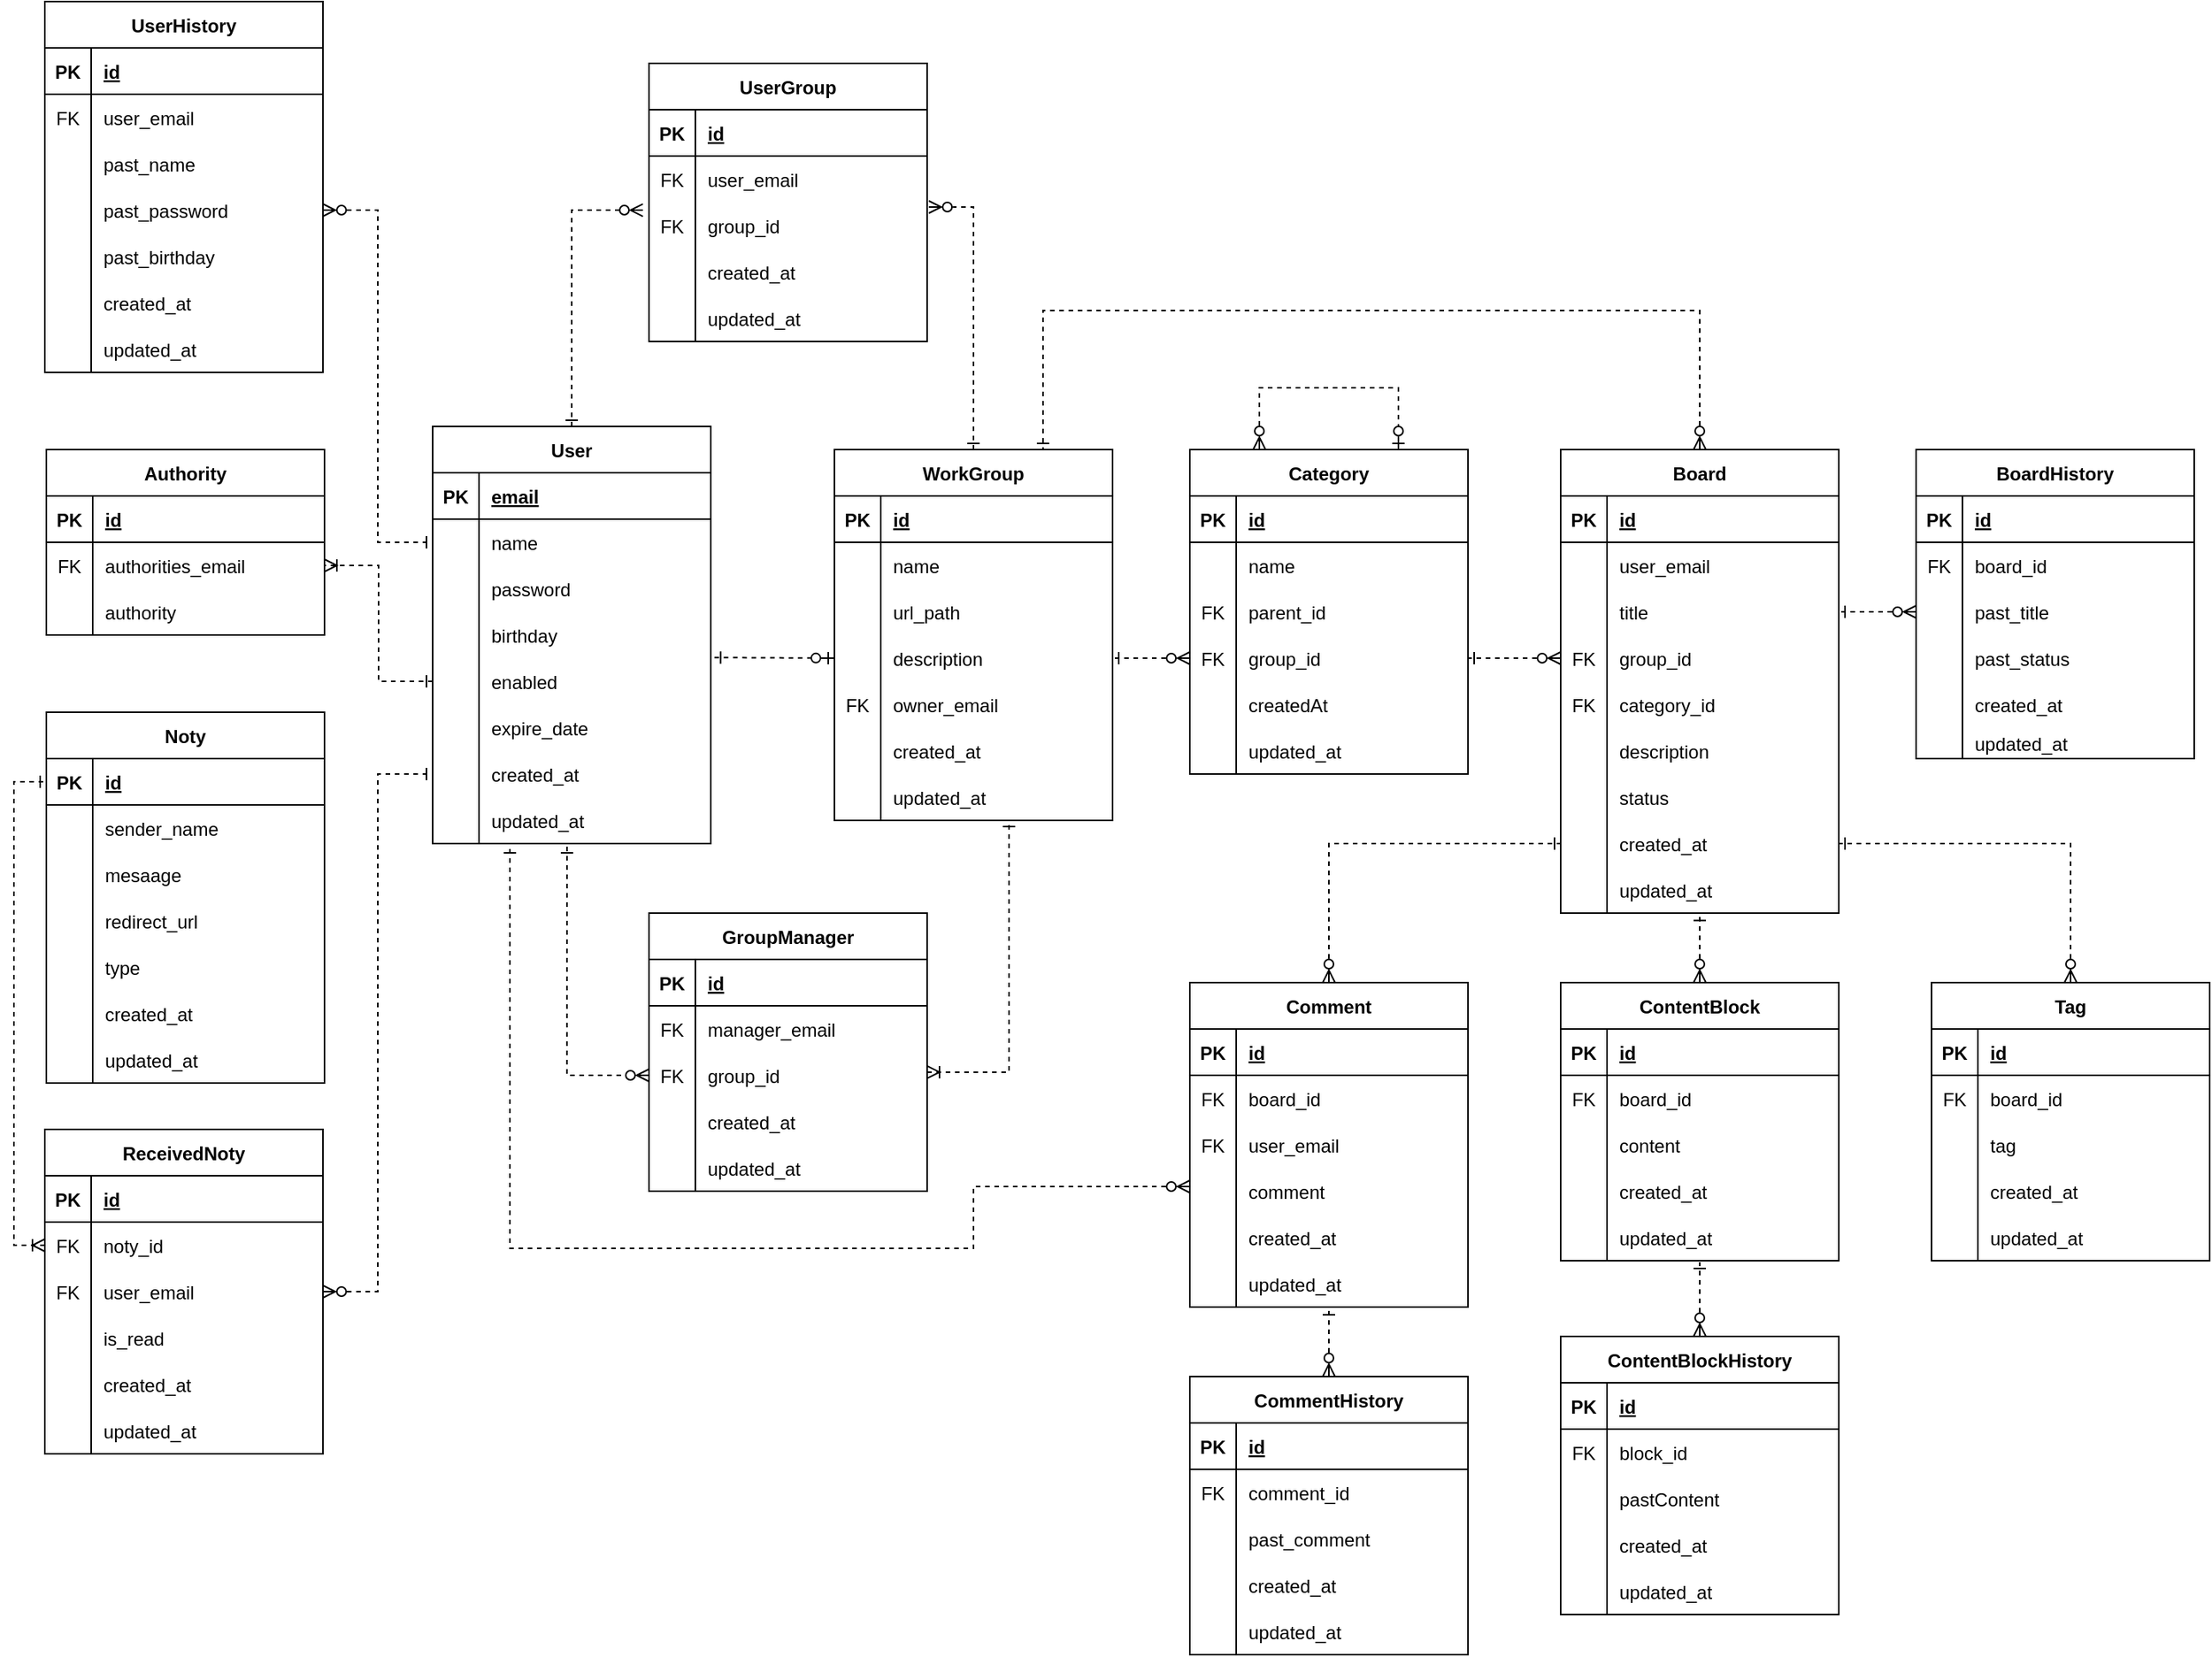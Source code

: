 <mxfile version="20.2.7" type="device"><diagram id="R2lEEEUBdFMjLlhIrx00" name="Page-1"><mxGraphModel dx="1673" dy="896" grid="1" gridSize="10" guides="1" tooltips="1" connect="1" arrows="1" fold="1" page="1" pageScale="1" pageWidth="850" pageHeight="1100" math="0" shadow="0" extFonts="Permanent Marker^https://fonts.googleapis.com/css?family=Permanent+Marker"><root><mxCell id="0"/><mxCell id="1" parent="0"/><mxCell id="fumBi-BgKKH_mdKQowB3-221" style="edgeStyle=orthogonalEdgeStyle;rounded=0;orthogonalLoop=1;jettySize=auto;html=1;exitX=0.5;exitY=0;exitDx=0;exitDy=0;entryX=-0.022;entryY=0.167;entryDx=0;entryDy=0;entryPerimeter=0;endArrow=ERzeroToMany;endFill=0;startArrow=ERone;startFill=0;dashed=1;" edge="1" parent="1" source="bTr4WSpHRikTAFCdWC34-1" target="fumBi-BgKKH_mdKQowB3-141"><mxGeometry relative="1" as="geometry"/></mxCell><mxCell id="bTr4WSpHRikTAFCdWC34-1" value="User" style="shape=table;startSize=30;container=1;collapsible=1;childLayout=tableLayout;fixedRows=1;rowLines=0;fontStyle=1;align=center;resizeLast=1;" parent="1" vertex="1"><mxGeometry x="300" y="325" width="180" height="270" as="geometry"/></mxCell><mxCell id="bTr4WSpHRikTAFCdWC34-2" value="" style="shape=tableRow;horizontal=0;startSize=0;swimlaneHead=0;swimlaneBody=0;fillColor=none;collapsible=0;dropTarget=0;points=[[0,0.5],[1,0.5]];portConstraint=eastwest;top=0;left=0;right=0;bottom=1;" parent="bTr4WSpHRikTAFCdWC34-1" vertex="1"><mxGeometry y="30" width="180" height="30" as="geometry"/></mxCell><mxCell id="bTr4WSpHRikTAFCdWC34-3" value="PK" style="shape=partialRectangle;connectable=0;fillColor=none;top=0;left=0;bottom=0;right=0;fontStyle=1;overflow=hidden;" parent="bTr4WSpHRikTAFCdWC34-2" vertex="1"><mxGeometry width="30" height="30" as="geometry"><mxRectangle width="30" height="30" as="alternateBounds"/></mxGeometry></mxCell><mxCell id="bTr4WSpHRikTAFCdWC34-4" value="email" style="shape=partialRectangle;connectable=0;fillColor=none;top=0;left=0;bottom=0;right=0;align=left;spacingLeft=6;fontStyle=5;overflow=hidden;" parent="bTr4WSpHRikTAFCdWC34-2" vertex="1"><mxGeometry x="30" width="150" height="30" as="geometry"><mxRectangle width="150" height="30" as="alternateBounds"/></mxGeometry></mxCell><mxCell id="bTr4WSpHRikTAFCdWC34-5" value="" style="shape=tableRow;horizontal=0;startSize=0;swimlaneHead=0;swimlaneBody=0;fillColor=none;collapsible=0;dropTarget=0;points=[[0,0.5],[1,0.5]];portConstraint=eastwest;top=0;left=0;right=0;bottom=0;" parent="bTr4WSpHRikTAFCdWC34-1" vertex="1"><mxGeometry y="60" width="180" height="30" as="geometry"/></mxCell><mxCell id="bTr4WSpHRikTAFCdWC34-6" value="" style="shape=partialRectangle;connectable=0;fillColor=none;top=0;left=0;bottom=0;right=0;editable=1;overflow=hidden;" parent="bTr4WSpHRikTAFCdWC34-5" vertex="1"><mxGeometry width="30" height="30" as="geometry"><mxRectangle width="30" height="30" as="alternateBounds"/></mxGeometry></mxCell><mxCell id="bTr4WSpHRikTAFCdWC34-7" value="name" style="shape=partialRectangle;connectable=0;fillColor=none;top=0;left=0;bottom=0;right=0;align=left;spacingLeft=6;overflow=hidden;" parent="bTr4WSpHRikTAFCdWC34-5" vertex="1"><mxGeometry x="30" width="150" height="30" as="geometry"><mxRectangle width="150" height="30" as="alternateBounds"/></mxGeometry></mxCell><mxCell id="bTr4WSpHRikTAFCdWC34-11" value="" style="shape=tableRow;horizontal=0;startSize=0;swimlaneHead=0;swimlaneBody=0;fillColor=none;collapsible=0;dropTarget=0;points=[[0,0.5],[1,0.5]];portConstraint=eastwest;top=0;left=0;right=0;bottom=0;" parent="bTr4WSpHRikTAFCdWC34-1" vertex="1"><mxGeometry y="90" width="180" height="30" as="geometry"/></mxCell><mxCell id="bTr4WSpHRikTAFCdWC34-12" value="" style="shape=partialRectangle;connectable=0;fillColor=none;top=0;left=0;bottom=0;right=0;editable=1;overflow=hidden;" parent="bTr4WSpHRikTAFCdWC34-11" vertex="1"><mxGeometry width="30" height="30" as="geometry"><mxRectangle width="30" height="30" as="alternateBounds"/></mxGeometry></mxCell><mxCell id="bTr4WSpHRikTAFCdWC34-13" value="password" style="shape=partialRectangle;connectable=0;fillColor=none;top=0;left=0;bottom=0;right=0;align=left;spacingLeft=6;overflow=hidden;" parent="bTr4WSpHRikTAFCdWC34-11" vertex="1"><mxGeometry x="30" width="150" height="30" as="geometry"><mxRectangle width="150" height="30" as="alternateBounds"/></mxGeometry></mxCell><mxCell id="bTr4WSpHRikTAFCdWC34-27" value="" style="shape=tableRow;horizontal=0;startSize=0;swimlaneHead=0;swimlaneBody=0;fillColor=none;collapsible=0;dropTarget=0;points=[[0,0.5],[1,0.5]];portConstraint=eastwest;top=0;left=0;right=0;bottom=0;" parent="bTr4WSpHRikTAFCdWC34-1" vertex="1"><mxGeometry y="120" width="180" height="30" as="geometry"/></mxCell><mxCell id="bTr4WSpHRikTAFCdWC34-28" value="" style="shape=partialRectangle;connectable=0;fillColor=none;top=0;left=0;bottom=0;right=0;editable=1;overflow=hidden;" parent="bTr4WSpHRikTAFCdWC34-27" vertex="1"><mxGeometry width="30" height="30" as="geometry"><mxRectangle width="30" height="30" as="alternateBounds"/></mxGeometry></mxCell><mxCell id="bTr4WSpHRikTAFCdWC34-29" value="birthday" style="shape=partialRectangle;connectable=0;fillColor=none;top=0;left=0;bottom=0;right=0;align=left;spacingLeft=6;overflow=hidden;" parent="bTr4WSpHRikTAFCdWC34-27" vertex="1"><mxGeometry x="30" width="150" height="30" as="geometry"><mxRectangle width="150" height="30" as="alternateBounds"/></mxGeometry></mxCell><mxCell id="fumBi-BgKKH_mdKQowB3-131" value="" style="shape=tableRow;horizontal=0;startSize=0;swimlaneHead=0;swimlaneBody=0;fillColor=none;collapsible=0;dropTarget=0;points=[[0,0.5],[1,0.5]];portConstraint=eastwest;top=0;left=0;right=0;bottom=0;" vertex="1" parent="bTr4WSpHRikTAFCdWC34-1"><mxGeometry y="150" width="180" height="30" as="geometry"/></mxCell><mxCell id="fumBi-BgKKH_mdKQowB3-132" value="" style="shape=partialRectangle;connectable=0;fillColor=none;top=0;left=0;bottom=0;right=0;editable=1;overflow=hidden;" vertex="1" parent="fumBi-BgKKH_mdKQowB3-131"><mxGeometry width="30" height="30" as="geometry"><mxRectangle width="30" height="30" as="alternateBounds"/></mxGeometry></mxCell><mxCell id="fumBi-BgKKH_mdKQowB3-133" value="enabled" style="shape=partialRectangle;connectable=0;fillColor=none;top=0;left=0;bottom=0;right=0;align=left;spacingLeft=6;overflow=hidden;" vertex="1" parent="fumBi-BgKKH_mdKQowB3-131"><mxGeometry x="30" width="150" height="30" as="geometry"><mxRectangle width="150" height="30" as="alternateBounds"/></mxGeometry></mxCell><mxCell id="4tunGOvaKSMdAPvgCTo8-1" value="" style="shape=tableRow;horizontal=0;startSize=0;swimlaneHead=0;swimlaneBody=0;fillColor=none;collapsible=0;dropTarget=0;points=[[0,0.5],[1,0.5]];portConstraint=eastwest;top=0;left=0;right=0;bottom=0;" parent="bTr4WSpHRikTAFCdWC34-1" vertex="1"><mxGeometry y="180" width="180" height="30" as="geometry"/></mxCell><mxCell id="4tunGOvaKSMdAPvgCTo8-2" value="" style="shape=partialRectangle;connectable=0;fillColor=none;top=0;left=0;bottom=0;right=0;editable=1;overflow=hidden;" parent="4tunGOvaKSMdAPvgCTo8-1" vertex="1"><mxGeometry width="30" height="30" as="geometry"><mxRectangle width="30" height="30" as="alternateBounds"/></mxGeometry></mxCell><mxCell id="4tunGOvaKSMdAPvgCTo8-3" value="expire_date" style="shape=partialRectangle;connectable=0;fillColor=none;top=0;left=0;bottom=0;right=0;align=left;spacingLeft=6;overflow=hidden;" parent="4tunGOvaKSMdAPvgCTo8-1" vertex="1"><mxGeometry x="30" width="150" height="30" as="geometry"><mxRectangle width="150" height="30" as="alternateBounds"/></mxGeometry></mxCell><mxCell id="bTr4WSpHRikTAFCdWC34-30" value="" style="shape=tableRow;horizontal=0;startSize=0;swimlaneHead=0;swimlaneBody=0;fillColor=none;collapsible=0;dropTarget=0;points=[[0,0.5],[1,0.5]];portConstraint=eastwest;top=0;left=0;right=0;bottom=0;" parent="bTr4WSpHRikTAFCdWC34-1" vertex="1"><mxGeometry y="210" width="180" height="30" as="geometry"/></mxCell><mxCell id="bTr4WSpHRikTAFCdWC34-31" value="" style="shape=partialRectangle;connectable=0;fillColor=none;top=0;left=0;bottom=0;right=0;editable=1;overflow=hidden;" parent="bTr4WSpHRikTAFCdWC34-30" vertex="1"><mxGeometry width="30" height="30" as="geometry"><mxRectangle width="30" height="30" as="alternateBounds"/></mxGeometry></mxCell><mxCell id="bTr4WSpHRikTAFCdWC34-32" value="created_at" style="shape=partialRectangle;connectable=0;fillColor=none;top=0;left=0;bottom=0;right=0;align=left;spacingLeft=6;overflow=hidden;" parent="bTr4WSpHRikTAFCdWC34-30" vertex="1"><mxGeometry x="30" width="150" height="30" as="geometry"><mxRectangle width="150" height="30" as="alternateBounds"/></mxGeometry></mxCell><mxCell id="bTr4WSpHRikTAFCdWC34-33" value="" style="shape=tableRow;horizontal=0;startSize=0;swimlaneHead=0;swimlaneBody=0;fillColor=none;collapsible=0;dropTarget=0;points=[[0,0.5],[1,0.5]];portConstraint=eastwest;top=0;left=0;right=0;bottom=0;" parent="bTr4WSpHRikTAFCdWC34-1" vertex="1"><mxGeometry y="240" width="180" height="30" as="geometry"/></mxCell><mxCell id="bTr4WSpHRikTAFCdWC34-34" value="" style="shape=partialRectangle;connectable=0;fillColor=none;top=0;left=0;bottom=0;right=0;editable=1;overflow=hidden;" parent="bTr4WSpHRikTAFCdWC34-33" vertex="1"><mxGeometry width="30" height="30" as="geometry"><mxRectangle width="30" height="30" as="alternateBounds"/></mxGeometry></mxCell><mxCell id="bTr4WSpHRikTAFCdWC34-35" value="updated_at" style="shape=partialRectangle;connectable=0;fillColor=none;top=0;left=0;bottom=0;right=0;align=left;spacingLeft=6;overflow=hidden;" parent="bTr4WSpHRikTAFCdWC34-33" vertex="1"><mxGeometry x="30" width="150" height="30" as="geometry"><mxRectangle width="150" height="30" as="alternateBounds"/></mxGeometry></mxCell><mxCell id="bTr4WSpHRikTAFCdWC34-14" value="UserHistory" style="shape=table;startSize=30;container=1;collapsible=1;childLayout=tableLayout;fixedRows=1;rowLines=0;fontStyle=1;align=center;resizeLast=1;" parent="1" vertex="1"><mxGeometry x="49" y="50" width="180" height="240" as="geometry"/></mxCell><mxCell id="bTr4WSpHRikTAFCdWC34-15" value="" style="shape=tableRow;horizontal=0;startSize=0;swimlaneHead=0;swimlaneBody=0;fillColor=none;collapsible=0;dropTarget=0;points=[[0,0.5],[1,0.5]];portConstraint=eastwest;top=0;left=0;right=0;bottom=1;" parent="bTr4WSpHRikTAFCdWC34-14" vertex="1"><mxGeometry y="30" width="180" height="30" as="geometry"/></mxCell><mxCell id="bTr4WSpHRikTAFCdWC34-16" value="PK" style="shape=partialRectangle;connectable=0;fillColor=none;top=0;left=0;bottom=0;right=0;fontStyle=1;overflow=hidden;" parent="bTr4WSpHRikTAFCdWC34-15" vertex="1"><mxGeometry width="30" height="30" as="geometry"><mxRectangle width="30" height="30" as="alternateBounds"/></mxGeometry></mxCell><mxCell id="bTr4WSpHRikTAFCdWC34-17" value="id" style="shape=partialRectangle;connectable=0;fillColor=none;top=0;left=0;bottom=0;right=0;align=left;spacingLeft=6;fontStyle=5;overflow=hidden;" parent="bTr4WSpHRikTAFCdWC34-15" vertex="1"><mxGeometry x="30" width="150" height="30" as="geometry"><mxRectangle width="150" height="30" as="alternateBounds"/></mxGeometry></mxCell><mxCell id="bTr4WSpHRikTAFCdWC34-18" value="" style="shape=tableRow;horizontal=0;startSize=0;swimlaneHead=0;swimlaneBody=0;fillColor=none;collapsible=0;dropTarget=0;points=[[0,0.5],[1,0.5]];portConstraint=eastwest;top=0;left=0;right=0;bottom=0;" parent="bTr4WSpHRikTAFCdWC34-14" vertex="1"><mxGeometry y="60" width="180" height="30" as="geometry"/></mxCell><mxCell id="bTr4WSpHRikTAFCdWC34-19" value="FK" style="shape=partialRectangle;connectable=0;fillColor=none;top=0;left=0;bottom=0;right=0;editable=1;overflow=hidden;" parent="bTr4WSpHRikTAFCdWC34-18" vertex="1"><mxGeometry width="30" height="30" as="geometry"><mxRectangle width="30" height="30" as="alternateBounds"/></mxGeometry></mxCell><mxCell id="bTr4WSpHRikTAFCdWC34-20" value="user_email" style="shape=partialRectangle;connectable=0;fillColor=none;top=0;left=0;bottom=0;right=0;align=left;spacingLeft=6;overflow=hidden;" parent="bTr4WSpHRikTAFCdWC34-18" vertex="1"><mxGeometry x="30" width="150" height="30" as="geometry"><mxRectangle width="150" height="30" as="alternateBounds"/></mxGeometry></mxCell><mxCell id="bTr4WSpHRikTAFCdWC34-45" value="" style="shape=tableRow;horizontal=0;startSize=0;swimlaneHead=0;swimlaneBody=0;fillColor=none;collapsible=0;dropTarget=0;points=[[0,0.5],[1,0.5]];portConstraint=eastwest;top=0;left=0;right=0;bottom=0;" parent="bTr4WSpHRikTAFCdWC34-14" vertex="1"><mxGeometry y="90" width="180" height="30" as="geometry"/></mxCell><mxCell id="bTr4WSpHRikTAFCdWC34-46" value="" style="shape=partialRectangle;connectable=0;fillColor=none;top=0;left=0;bottom=0;right=0;editable=1;overflow=hidden;" parent="bTr4WSpHRikTAFCdWC34-45" vertex="1"><mxGeometry width="30" height="30" as="geometry"><mxRectangle width="30" height="30" as="alternateBounds"/></mxGeometry></mxCell><mxCell id="bTr4WSpHRikTAFCdWC34-47" value="past_name" style="shape=partialRectangle;connectable=0;fillColor=none;top=0;left=0;bottom=0;right=0;align=left;spacingLeft=6;overflow=hidden;" parent="bTr4WSpHRikTAFCdWC34-45" vertex="1"><mxGeometry x="30" width="150" height="30" as="geometry"><mxRectangle width="150" height="30" as="alternateBounds"/></mxGeometry></mxCell><mxCell id="bTr4WSpHRikTAFCdWC34-105" value="" style="shape=tableRow;horizontal=0;startSize=0;swimlaneHead=0;swimlaneBody=0;fillColor=none;collapsible=0;dropTarget=0;points=[[0,0.5],[1,0.5]];portConstraint=eastwest;top=0;left=0;right=0;bottom=0;" parent="bTr4WSpHRikTAFCdWC34-14" vertex="1"><mxGeometry y="120" width="180" height="30" as="geometry"/></mxCell><mxCell id="bTr4WSpHRikTAFCdWC34-106" value="" style="shape=partialRectangle;connectable=0;fillColor=none;top=0;left=0;bottom=0;right=0;editable=1;overflow=hidden;" parent="bTr4WSpHRikTAFCdWC34-105" vertex="1"><mxGeometry width="30" height="30" as="geometry"><mxRectangle width="30" height="30" as="alternateBounds"/></mxGeometry></mxCell><mxCell id="bTr4WSpHRikTAFCdWC34-107" value="past_password" style="shape=partialRectangle;connectable=0;fillColor=none;top=0;left=0;bottom=0;right=0;align=left;spacingLeft=6;overflow=hidden;" parent="bTr4WSpHRikTAFCdWC34-105" vertex="1"><mxGeometry x="30" width="150" height="30" as="geometry"><mxRectangle width="150" height="30" as="alternateBounds"/></mxGeometry></mxCell><mxCell id="bTr4WSpHRikTAFCdWC34-24" value="" style="shape=tableRow;horizontal=0;startSize=0;swimlaneHead=0;swimlaneBody=0;fillColor=none;collapsible=0;dropTarget=0;points=[[0,0.5],[1,0.5]];portConstraint=eastwest;top=0;left=0;right=0;bottom=0;" parent="bTr4WSpHRikTAFCdWC34-14" vertex="1"><mxGeometry y="150" width="180" height="30" as="geometry"/></mxCell><mxCell id="bTr4WSpHRikTAFCdWC34-25" value="" style="shape=partialRectangle;connectable=0;fillColor=none;top=0;left=0;bottom=0;right=0;editable=1;overflow=hidden;" parent="bTr4WSpHRikTAFCdWC34-24" vertex="1"><mxGeometry width="30" height="30" as="geometry"><mxRectangle width="30" height="30" as="alternateBounds"/></mxGeometry></mxCell><mxCell id="bTr4WSpHRikTAFCdWC34-26" value="past_birthday" style="shape=partialRectangle;connectable=0;fillColor=none;top=0;left=0;bottom=0;right=0;align=left;spacingLeft=6;overflow=hidden;" parent="bTr4WSpHRikTAFCdWC34-24" vertex="1"><mxGeometry x="30" width="150" height="30" as="geometry"><mxRectangle width="150" height="30" as="alternateBounds"/></mxGeometry></mxCell><mxCell id="bTr4WSpHRikTAFCdWC34-36" value="" style="shape=tableRow;horizontal=0;startSize=0;swimlaneHead=0;swimlaneBody=0;fillColor=none;collapsible=0;dropTarget=0;points=[[0,0.5],[1,0.5]];portConstraint=eastwest;top=0;left=0;right=0;bottom=0;" parent="bTr4WSpHRikTAFCdWC34-14" vertex="1"><mxGeometry y="180" width="180" height="30" as="geometry"/></mxCell><mxCell id="bTr4WSpHRikTAFCdWC34-37" value="" style="shape=partialRectangle;connectable=0;fillColor=none;top=0;left=0;bottom=0;right=0;editable=1;overflow=hidden;" parent="bTr4WSpHRikTAFCdWC34-36" vertex="1"><mxGeometry width="30" height="30" as="geometry"><mxRectangle width="30" height="30" as="alternateBounds"/></mxGeometry></mxCell><mxCell id="bTr4WSpHRikTAFCdWC34-38" value="created_at" style="shape=partialRectangle;connectable=0;fillColor=none;top=0;left=0;bottom=0;right=0;align=left;spacingLeft=6;overflow=hidden;" parent="bTr4WSpHRikTAFCdWC34-36" vertex="1"><mxGeometry x="30" width="150" height="30" as="geometry"><mxRectangle width="150" height="30" as="alternateBounds"/></mxGeometry></mxCell><mxCell id="4tunGOvaKSMdAPvgCTo8-4" value="" style="shape=tableRow;horizontal=0;startSize=0;swimlaneHead=0;swimlaneBody=0;fillColor=none;collapsible=0;dropTarget=0;points=[[0,0.5],[1,0.5]];portConstraint=eastwest;top=0;left=0;right=0;bottom=0;" parent="bTr4WSpHRikTAFCdWC34-14" vertex="1"><mxGeometry y="210" width="180" height="30" as="geometry"/></mxCell><mxCell id="4tunGOvaKSMdAPvgCTo8-5" value="" style="shape=partialRectangle;connectable=0;fillColor=none;top=0;left=0;bottom=0;right=0;editable=1;overflow=hidden;" parent="4tunGOvaKSMdAPvgCTo8-4" vertex="1"><mxGeometry width="30" height="30" as="geometry"><mxRectangle width="30" height="30" as="alternateBounds"/></mxGeometry></mxCell><mxCell id="4tunGOvaKSMdAPvgCTo8-6" value="updated_at" style="shape=partialRectangle;connectable=0;fillColor=none;top=0;left=0;bottom=0;right=0;align=left;spacingLeft=6;overflow=hidden;" parent="4tunGOvaKSMdAPvgCTo8-4" vertex="1"><mxGeometry x="30" width="150" height="30" as="geometry"><mxRectangle width="150" height="30" as="alternateBounds"/></mxGeometry></mxCell><mxCell id="fumBi-BgKKH_mdKQowB3-233" style="edgeStyle=orthogonalEdgeStyle;rounded=0;orthogonalLoop=1;jettySize=auto;html=1;exitX=0.5;exitY=0;exitDx=0;exitDy=0;entryX=0.75;entryY=0;entryDx=0;entryDy=0;dashed=1;startArrow=ERzeroToMany;startFill=0;endArrow=ERone;endFill=0;" edge="1" parent="1" source="bTr4WSpHRikTAFCdWC34-48" target="fumBi-BgKKH_mdKQowB3-153"><mxGeometry relative="1" as="geometry"><Array as="points"><mxPoint x="1120" y="250"/><mxPoint x="695" y="250"/></Array></mxGeometry></mxCell><mxCell id="bTr4WSpHRikTAFCdWC34-48" value="Board" style="shape=table;startSize=30;container=1;collapsible=1;childLayout=tableLayout;fixedRows=1;rowLines=0;fontStyle=1;align=center;resizeLast=1;" parent="1" vertex="1"><mxGeometry x="1030" y="340" width="180" height="300" as="geometry"/></mxCell><mxCell id="bTr4WSpHRikTAFCdWC34-49" value="" style="shape=tableRow;horizontal=0;startSize=0;swimlaneHead=0;swimlaneBody=0;fillColor=none;collapsible=0;dropTarget=0;points=[[0,0.5],[1,0.5]];portConstraint=eastwest;top=0;left=0;right=0;bottom=1;" parent="bTr4WSpHRikTAFCdWC34-48" vertex="1"><mxGeometry y="30" width="180" height="30" as="geometry"/></mxCell><mxCell id="bTr4WSpHRikTAFCdWC34-50" value="PK" style="shape=partialRectangle;connectable=0;fillColor=none;top=0;left=0;bottom=0;right=0;fontStyle=1;overflow=hidden;" parent="bTr4WSpHRikTAFCdWC34-49" vertex="1"><mxGeometry width="30" height="30" as="geometry"><mxRectangle width="30" height="30" as="alternateBounds"/></mxGeometry></mxCell><mxCell id="bTr4WSpHRikTAFCdWC34-51" value="id" style="shape=partialRectangle;connectable=0;fillColor=none;top=0;left=0;bottom=0;right=0;align=left;spacingLeft=6;fontStyle=5;overflow=hidden;" parent="bTr4WSpHRikTAFCdWC34-49" vertex="1"><mxGeometry x="30" width="150" height="30" as="geometry"><mxRectangle width="150" height="30" as="alternateBounds"/></mxGeometry></mxCell><mxCell id="bTr4WSpHRikTAFCdWC34-52" value="" style="shape=tableRow;horizontal=0;startSize=0;swimlaneHead=0;swimlaneBody=0;fillColor=none;collapsible=0;dropTarget=0;points=[[0,0.5],[1,0.5]];portConstraint=eastwest;top=0;left=0;right=0;bottom=0;" parent="bTr4WSpHRikTAFCdWC34-48" vertex="1"><mxGeometry y="60" width="180" height="30" as="geometry"/></mxCell><mxCell id="bTr4WSpHRikTAFCdWC34-53" value="" style="shape=partialRectangle;connectable=0;fillColor=none;top=0;left=0;bottom=0;right=0;editable=1;overflow=hidden;" parent="bTr4WSpHRikTAFCdWC34-52" vertex="1"><mxGeometry width="30" height="30" as="geometry"><mxRectangle width="30" height="30" as="alternateBounds"/></mxGeometry></mxCell><mxCell id="bTr4WSpHRikTAFCdWC34-54" value="user_email" style="shape=partialRectangle;connectable=0;fillColor=none;top=0;left=0;bottom=0;right=0;align=left;spacingLeft=6;overflow=hidden;" parent="bTr4WSpHRikTAFCdWC34-52" vertex="1"><mxGeometry x="30" width="150" height="30" as="geometry"><mxRectangle width="150" height="30" as="alternateBounds"/></mxGeometry></mxCell><mxCell id="bTr4WSpHRikTAFCdWC34-55" value="" style="shape=tableRow;horizontal=0;startSize=0;swimlaneHead=0;swimlaneBody=0;fillColor=none;collapsible=0;dropTarget=0;points=[[0,0.5],[1,0.5]];portConstraint=eastwest;top=0;left=0;right=0;bottom=0;" parent="bTr4WSpHRikTAFCdWC34-48" vertex="1"><mxGeometry y="90" width="180" height="30" as="geometry"/></mxCell><mxCell id="bTr4WSpHRikTAFCdWC34-56" value="" style="shape=partialRectangle;connectable=0;fillColor=none;top=0;left=0;bottom=0;right=0;editable=1;overflow=hidden;" parent="bTr4WSpHRikTAFCdWC34-55" vertex="1"><mxGeometry width="30" height="30" as="geometry"><mxRectangle width="30" height="30" as="alternateBounds"/></mxGeometry></mxCell><mxCell id="bTr4WSpHRikTAFCdWC34-57" value="title" style="shape=partialRectangle;connectable=0;fillColor=none;top=0;left=0;bottom=0;right=0;align=left;spacingLeft=6;overflow=hidden;" parent="bTr4WSpHRikTAFCdWC34-55" vertex="1"><mxGeometry x="30" width="150" height="30" as="geometry"><mxRectangle width="150" height="30" as="alternateBounds"/></mxGeometry></mxCell><mxCell id="bTr4WSpHRikTAFCdWC34-182" value="" style="shape=tableRow;horizontal=0;startSize=0;swimlaneHead=0;swimlaneBody=0;fillColor=none;collapsible=0;dropTarget=0;points=[[0,0.5],[1,0.5]];portConstraint=eastwest;top=0;left=0;right=0;bottom=0;" parent="bTr4WSpHRikTAFCdWC34-48" vertex="1"><mxGeometry y="120" width="180" height="30" as="geometry"/></mxCell><mxCell id="bTr4WSpHRikTAFCdWC34-183" value="FK" style="shape=partialRectangle;connectable=0;fillColor=none;top=0;left=0;bottom=0;right=0;editable=1;overflow=hidden;" parent="bTr4WSpHRikTAFCdWC34-182" vertex="1"><mxGeometry width="30" height="30" as="geometry"><mxRectangle width="30" height="30" as="alternateBounds"/></mxGeometry></mxCell><mxCell id="bTr4WSpHRikTAFCdWC34-184" value="group_id" style="shape=partialRectangle;connectable=0;fillColor=none;top=0;left=0;bottom=0;right=0;align=left;spacingLeft=6;overflow=hidden;" parent="bTr4WSpHRikTAFCdWC34-182" vertex="1"><mxGeometry x="30" width="150" height="30" as="geometry"><mxRectangle width="150" height="30" as="alternateBounds"/></mxGeometry></mxCell><mxCell id="fumBi-BgKKH_mdKQowB3-34" value="" style="shape=tableRow;horizontal=0;startSize=0;swimlaneHead=0;swimlaneBody=0;fillColor=none;collapsible=0;dropTarget=0;points=[[0,0.5],[1,0.5]];portConstraint=eastwest;top=0;left=0;right=0;bottom=0;" vertex="1" parent="bTr4WSpHRikTAFCdWC34-48"><mxGeometry y="150" width="180" height="30" as="geometry"/></mxCell><mxCell id="fumBi-BgKKH_mdKQowB3-35" value="FK" style="shape=partialRectangle;connectable=0;fillColor=none;top=0;left=0;bottom=0;right=0;editable=1;overflow=hidden;" vertex="1" parent="fumBi-BgKKH_mdKQowB3-34"><mxGeometry width="30" height="30" as="geometry"><mxRectangle width="30" height="30" as="alternateBounds"/></mxGeometry></mxCell><mxCell id="fumBi-BgKKH_mdKQowB3-36" value="category_id" style="shape=partialRectangle;connectable=0;fillColor=none;top=0;left=0;bottom=0;right=0;align=left;spacingLeft=6;overflow=hidden;" vertex="1" parent="fumBi-BgKKH_mdKQowB3-34"><mxGeometry x="30" width="150" height="30" as="geometry"><mxRectangle width="150" height="30" as="alternateBounds"/></mxGeometry></mxCell><mxCell id="fumBi-BgKKH_mdKQowB3-37" value="" style="shape=tableRow;horizontal=0;startSize=0;swimlaneHead=0;swimlaneBody=0;fillColor=none;collapsible=0;dropTarget=0;points=[[0,0.5],[1,0.5]];portConstraint=eastwest;top=0;left=0;right=0;bottom=0;" vertex="1" parent="bTr4WSpHRikTAFCdWC34-48"><mxGeometry y="180" width="180" height="30" as="geometry"/></mxCell><mxCell id="fumBi-BgKKH_mdKQowB3-38" value="" style="shape=partialRectangle;connectable=0;fillColor=none;top=0;left=0;bottom=0;right=0;editable=1;overflow=hidden;" vertex="1" parent="fumBi-BgKKH_mdKQowB3-37"><mxGeometry width="30" height="30" as="geometry"><mxRectangle width="30" height="30" as="alternateBounds"/></mxGeometry></mxCell><mxCell id="fumBi-BgKKH_mdKQowB3-39" value="description" style="shape=partialRectangle;connectable=0;fillColor=none;top=0;left=0;bottom=0;right=0;align=left;spacingLeft=6;overflow=hidden;" vertex="1" parent="fumBi-BgKKH_mdKQowB3-37"><mxGeometry x="30" width="150" height="30" as="geometry"><mxRectangle width="150" height="30" as="alternateBounds"/></mxGeometry></mxCell><mxCell id="fumBi-BgKKH_mdKQowB3-40" value="" style="shape=tableRow;horizontal=0;startSize=0;swimlaneHead=0;swimlaneBody=0;fillColor=none;collapsible=0;dropTarget=0;points=[[0,0.5],[1,0.5]];portConstraint=eastwest;top=0;left=0;right=0;bottom=0;" vertex="1" parent="bTr4WSpHRikTAFCdWC34-48"><mxGeometry y="210" width="180" height="30" as="geometry"/></mxCell><mxCell id="fumBi-BgKKH_mdKQowB3-41" value="" style="shape=partialRectangle;connectable=0;fillColor=none;top=0;left=0;bottom=0;right=0;editable=1;overflow=hidden;" vertex="1" parent="fumBi-BgKKH_mdKQowB3-40"><mxGeometry width="30" height="30" as="geometry"><mxRectangle width="30" height="30" as="alternateBounds"/></mxGeometry></mxCell><mxCell id="fumBi-BgKKH_mdKQowB3-42" value="status" style="shape=partialRectangle;connectable=0;fillColor=none;top=0;left=0;bottom=0;right=0;align=left;spacingLeft=6;overflow=hidden;" vertex="1" parent="fumBi-BgKKH_mdKQowB3-40"><mxGeometry x="30" width="150" height="30" as="geometry"><mxRectangle width="150" height="30" as="alternateBounds"/></mxGeometry></mxCell><mxCell id="bTr4WSpHRikTAFCdWC34-64" value="" style="shape=tableRow;horizontal=0;startSize=0;swimlaneHead=0;swimlaneBody=0;fillColor=none;collapsible=0;dropTarget=0;points=[[0,0.5],[1,0.5]];portConstraint=eastwest;top=0;left=0;right=0;bottom=0;" parent="bTr4WSpHRikTAFCdWC34-48" vertex="1"><mxGeometry y="240" width="180" height="30" as="geometry"/></mxCell><mxCell id="bTr4WSpHRikTAFCdWC34-65" value="" style="shape=partialRectangle;connectable=0;fillColor=none;top=0;left=0;bottom=0;right=0;editable=1;overflow=hidden;" parent="bTr4WSpHRikTAFCdWC34-64" vertex="1"><mxGeometry width="30" height="30" as="geometry"><mxRectangle width="30" height="30" as="alternateBounds"/></mxGeometry></mxCell><mxCell id="bTr4WSpHRikTAFCdWC34-66" value="created_at" style="shape=partialRectangle;connectable=0;fillColor=none;top=0;left=0;bottom=0;right=0;align=left;spacingLeft=6;overflow=hidden;" parent="bTr4WSpHRikTAFCdWC34-64" vertex="1"><mxGeometry x="30" width="150" height="30" as="geometry"><mxRectangle width="150" height="30" as="alternateBounds"/></mxGeometry></mxCell><mxCell id="bTr4WSpHRikTAFCdWC34-67" value="" style="shape=tableRow;horizontal=0;startSize=0;swimlaneHead=0;swimlaneBody=0;fillColor=none;collapsible=0;dropTarget=0;points=[[0,0.5],[1,0.5]];portConstraint=eastwest;top=0;left=0;right=0;bottom=0;" parent="bTr4WSpHRikTAFCdWC34-48" vertex="1"><mxGeometry y="270" width="180" height="30" as="geometry"/></mxCell><mxCell id="bTr4WSpHRikTAFCdWC34-68" value="" style="shape=partialRectangle;connectable=0;fillColor=none;top=0;left=0;bottom=0;right=0;editable=1;overflow=hidden;" parent="bTr4WSpHRikTAFCdWC34-67" vertex="1"><mxGeometry width="30" height="30" as="geometry"><mxRectangle width="30" height="30" as="alternateBounds"/></mxGeometry></mxCell><mxCell id="bTr4WSpHRikTAFCdWC34-69" value="updated_at" style="shape=partialRectangle;connectable=0;fillColor=none;top=0;left=0;bottom=0;right=0;align=left;spacingLeft=6;overflow=hidden;" parent="bTr4WSpHRikTAFCdWC34-67" vertex="1"><mxGeometry x="30" width="150" height="30" as="geometry"><mxRectangle width="150" height="30" as="alternateBounds"/></mxGeometry></mxCell><mxCell id="bTr4WSpHRikTAFCdWC34-115" value="BoardHistory" style="shape=table;startSize=30;container=1;collapsible=1;childLayout=tableLayout;fixedRows=1;rowLines=0;fontStyle=1;align=center;resizeLast=1;" parent="1" vertex="1"><mxGeometry x="1260" y="340" width="180" height="200.0" as="geometry"><mxRectangle x="1260" y="340" width="120" height="30" as="alternateBounds"/></mxGeometry></mxCell><mxCell id="bTr4WSpHRikTAFCdWC34-116" value="" style="shape=tableRow;horizontal=0;startSize=0;swimlaneHead=0;swimlaneBody=0;fillColor=none;collapsible=0;dropTarget=0;points=[[0,0.5],[1,0.5]];portConstraint=eastwest;top=0;left=0;right=0;bottom=1;" parent="bTr4WSpHRikTAFCdWC34-115" vertex="1"><mxGeometry y="30" width="180" height="30" as="geometry"/></mxCell><mxCell id="bTr4WSpHRikTAFCdWC34-117" value="PK" style="shape=partialRectangle;connectable=0;fillColor=none;top=0;left=0;bottom=0;right=0;fontStyle=1;overflow=hidden;" parent="bTr4WSpHRikTAFCdWC34-116" vertex="1"><mxGeometry width="30" height="30" as="geometry"><mxRectangle width="30" height="30" as="alternateBounds"/></mxGeometry></mxCell><mxCell id="bTr4WSpHRikTAFCdWC34-118" value="id" style="shape=partialRectangle;connectable=0;fillColor=none;top=0;left=0;bottom=0;right=0;align=left;spacingLeft=6;fontStyle=5;overflow=hidden;" parent="bTr4WSpHRikTAFCdWC34-116" vertex="1"><mxGeometry x="30" width="150" height="30" as="geometry"><mxRectangle width="150" height="30" as="alternateBounds"/></mxGeometry></mxCell><mxCell id="bTr4WSpHRikTAFCdWC34-119" value="" style="shape=tableRow;horizontal=0;startSize=0;swimlaneHead=0;swimlaneBody=0;fillColor=none;collapsible=0;dropTarget=0;points=[[0,0.5],[1,0.5]];portConstraint=eastwest;top=0;left=0;right=0;bottom=0;" parent="bTr4WSpHRikTAFCdWC34-115" vertex="1"><mxGeometry y="60" width="180" height="30" as="geometry"/></mxCell><mxCell id="bTr4WSpHRikTAFCdWC34-120" value="FK" style="shape=partialRectangle;connectable=0;fillColor=none;top=0;left=0;bottom=0;right=0;editable=1;overflow=hidden;" parent="bTr4WSpHRikTAFCdWC34-119" vertex="1"><mxGeometry width="30" height="30" as="geometry"><mxRectangle width="30" height="30" as="alternateBounds"/></mxGeometry></mxCell><mxCell id="bTr4WSpHRikTAFCdWC34-121" value="board_id" style="shape=partialRectangle;connectable=0;fillColor=none;top=0;left=0;bottom=0;right=0;align=left;spacingLeft=6;overflow=hidden;" parent="bTr4WSpHRikTAFCdWC34-119" vertex="1"><mxGeometry x="30" width="150" height="30" as="geometry"><mxRectangle width="150" height="30" as="alternateBounds"/></mxGeometry></mxCell><mxCell id="bTr4WSpHRikTAFCdWC34-122" value="" style="shape=tableRow;horizontal=0;startSize=0;swimlaneHead=0;swimlaneBody=0;fillColor=none;collapsible=0;dropTarget=0;points=[[0,0.5],[1,0.5]];portConstraint=eastwest;top=0;left=0;right=0;bottom=0;" parent="bTr4WSpHRikTAFCdWC34-115" vertex="1"><mxGeometry y="90" width="180" height="30" as="geometry"/></mxCell><mxCell id="bTr4WSpHRikTAFCdWC34-123" value="" style="shape=partialRectangle;connectable=0;fillColor=none;top=0;left=0;bottom=0;right=0;editable=1;overflow=hidden;" parent="bTr4WSpHRikTAFCdWC34-122" vertex="1"><mxGeometry width="30" height="30" as="geometry"><mxRectangle width="30" height="30" as="alternateBounds"/></mxGeometry></mxCell><mxCell id="bTr4WSpHRikTAFCdWC34-124" value="past_title" style="shape=partialRectangle;connectable=0;fillColor=none;top=0;left=0;bottom=0;right=0;align=left;spacingLeft=6;overflow=hidden;" parent="bTr4WSpHRikTAFCdWC34-122" vertex="1"><mxGeometry x="30" width="150" height="30" as="geometry"><mxRectangle width="150" height="30" as="alternateBounds"/></mxGeometry></mxCell><mxCell id="4tunGOvaKSMdAPvgCTo8-12" value="" style="shape=tableRow;horizontal=0;startSize=0;swimlaneHead=0;swimlaneBody=0;fillColor=none;collapsible=0;dropTarget=0;points=[[0,0.5],[1,0.5]];portConstraint=eastwest;top=0;left=0;right=0;bottom=0;" parent="bTr4WSpHRikTAFCdWC34-115" vertex="1"><mxGeometry y="120" width="180" height="30" as="geometry"/></mxCell><mxCell id="4tunGOvaKSMdAPvgCTo8-13" value="" style="shape=partialRectangle;connectable=0;fillColor=none;top=0;left=0;bottom=0;right=0;editable=1;overflow=hidden;" parent="4tunGOvaKSMdAPvgCTo8-12" vertex="1"><mxGeometry width="30" height="30" as="geometry"><mxRectangle width="30" height="30" as="alternateBounds"/></mxGeometry></mxCell><mxCell id="4tunGOvaKSMdAPvgCTo8-14" value="past_status" style="shape=partialRectangle;connectable=0;fillColor=none;top=0;left=0;bottom=0;right=0;align=left;spacingLeft=6;overflow=hidden;" parent="4tunGOvaKSMdAPvgCTo8-12" vertex="1"><mxGeometry x="30" width="150" height="30" as="geometry"><mxRectangle width="150" height="30" as="alternateBounds"/></mxGeometry></mxCell><mxCell id="bTr4WSpHRikTAFCdWC34-125" value="" style="shape=tableRow;horizontal=0;startSize=0;swimlaneHead=0;swimlaneBody=0;fillColor=none;collapsible=0;dropTarget=0;points=[[0,0.5],[1,0.5]];portConstraint=eastwest;top=0;left=0;right=0;bottom=0;" parent="bTr4WSpHRikTAFCdWC34-115" vertex="1"><mxGeometry y="150" width="180" height="30" as="geometry"/></mxCell><mxCell id="bTr4WSpHRikTAFCdWC34-126" value="" style="shape=partialRectangle;connectable=0;fillColor=none;top=0;left=0;bottom=0;right=0;editable=1;overflow=hidden;" parent="bTr4WSpHRikTAFCdWC34-125" vertex="1"><mxGeometry width="30" height="30" as="geometry"><mxRectangle width="30" height="30" as="alternateBounds"/></mxGeometry></mxCell><mxCell id="bTr4WSpHRikTAFCdWC34-127" value="created_at" style="shape=partialRectangle;connectable=0;fillColor=none;top=0;left=0;bottom=0;right=0;align=left;spacingLeft=6;overflow=hidden;" parent="bTr4WSpHRikTAFCdWC34-125" vertex="1"><mxGeometry x="30" width="150" height="30" as="geometry"><mxRectangle width="150" height="30" as="alternateBounds"/></mxGeometry></mxCell><mxCell id="bTr4WSpHRikTAFCdWC34-128" value="" style="shape=tableRow;horizontal=0;startSize=0;swimlaneHead=0;swimlaneBody=0;fillColor=none;collapsible=0;dropTarget=0;points=[[0,0.5],[1,0.5]];portConstraint=eastwest;top=0;left=0;right=0;bottom=0;" parent="bTr4WSpHRikTAFCdWC34-115" vertex="1"><mxGeometry y="180" width="180" height="20" as="geometry"/></mxCell><mxCell id="bTr4WSpHRikTAFCdWC34-129" value="" style="shape=partialRectangle;connectable=0;fillColor=none;top=0;left=0;bottom=0;right=0;editable=1;overflow=hidden;" parent="bTr4WSpHRikTAFCdWC34-128" vertex="1"><mxGeometry width="30" height="20" as="geometry"><mxRectangle width="30" height="20" as="alternateBounds"/></mxGeometry></mxCell><mxCell id="bTr4WSpHRikTAFCdWC34-130" value="updated_at" style="shape=partialRectangle;connectable=0;fillColor=none;top=0;left=0;bottom=0;right=0;align=left;spacingLeft=6;overflow=hidden;" parent="bTr4WSpHRikTAFCdWC34-128" vertex="1"><mxGeometry x="30" width="150" height="20" as="geometry"><mxRectangle width="150" height="20" as="alternateBounds"/></mxGeometry></mxCell><mxCell id="fumBi-BgKKH_mdKQowB3-238" style="edgeStyle=orthogonalEdgeStyle;rounded=0;orthogonalLoop=1;jettySize=auto;html=1;exitX=0.5;exitY=0;exitDx=0;exitDy=0;entryX=0.5;entryY=1.026;entryDx=0;entryDy=0;entryPerimeter=0;dashed=1;startArrow=ERzeroToMany;startFill=0;endArrow=ERone;endFill=0;" edge="1" parent="1" source="bTr4WSpHRikTAFCdWC34-70" target="bTr4WSpHRikTAFCdWC34-67"><mxGeometry relative="1" as="geometry"/></mxCell><mxCell id="bTr4WSpHRikTAFCdWC34-70" value="ContentBlock" style="shape=table;startSize=30;container=1;collapsible=1;childLayout=tableLayout;fixedRows=1;rowLines=0;fontStyle=1;align=center;resizeLast=1;" parent="1" vertex="1"><mxGeometry x="1030" y="685" width="180" height="180" as="geometry"/></mxCell><mxCell id="bTr4WSpHRikTAFCdWC34-71" value="" style="shape=tableRow;horizontal=0;startSize=0;swimlaneHead=0;swimlaneBody=0;fillColor=none;collapsible=0;dropTarget=0;points=[[0,0.5],[1,0.5]];portConstraint=eastwest;top=0;left=0;right=0;bottom=1;" parent="bTr4WSpHRikTAFCdWC34-70" vertex="1"><mxGeometry y="30" width="180" height="30" as="geometry"/></mxCell><mxCell id="bTr4WSpHRikTAFCdWC34-72" value="PK" style="shape=partialRectangle;connectable=0;fillColor=none;top=0;left=0;bottom=0;right=0;fontStyle=1;overflow=hidden;" parent="bTr4WSpHRikTAFCdWC34-71" vertex="1"><mxGeometry width="30" height="30" as="geometry"><mxRectangle width="30" height="30" as="alternateBounds"/></mxGeometry></mxCell><mxCell id="bTr4WSpHRikTAFCdWC34-73" value="id" style="shape=partialRectangle;connectable=0;fillColor=none;top=0;left=0;bottom=0;right=0;align=left;spacingLeft=6;fontStyle=5;overflow=hidden;" parent="bTr4WSpHRikTAFCdWC34-71" vertex="1"><mxGeometry x="30" width="150" height="30" as="geometry"><mxRectangle width="150" height="30" as="alternateBounds"/></mxGeometry></mxCell><mxCell id="bTr4WSpHRikTAFCdWC34-74" value="" style="shape=tableRow;horizontal=0;startSize=0;swimlaneHead=0;swimlaneBody=0;fillColor=none;collapsible=0;dropTarget=0;points=[[0,0.5],[1,0.5]];portConstraint=eastwest;top=0;left=0;right=0;bottom=0;" parent="bTr4WSpHRikTAFCdWC34-70" vertex="1"><mxGeometry y="60" width="180" height="30" as="geometry"/></mxCell><mxCell id="bTr4WSpHRikTAFCdWC34-75" value="FK" style="shape=partialRectangle;connectable=0;fillColor=none;top=0;left=0;bottom=0;right=0;editable=1;overflow=hidden;" parent="bTr4WSpHRikTAFCdWC34-74" vertex="1"><mxGeometry width="30" height="30" as="geometry"><mxRectangle width="30" height="30" as="alternateBounds"/></mxGeometry></mxCell><mxCell id="bTr4WSpHRikTAFCdWC34-76" value="board_id" style="shape=partialRectangle;connectable=0;fillColor=none;top=0;left=0;bottom=0;right=0;align=left;spacingLeft=6;overflow=hidden;" parent="bTr4WSpHRikTAFCdWC34-74" vertex="1"><mxGeometry x="30" width="150" height="30" as="geometry"><mxRectangle width="150" height="30" as="alternateBounds"/></mxGeometry></mxCell><mxCell id="bTr4WSpHRikTAFCdWC34-77" value="" style="shape=tableRow;horizontal=0;startSize=0;swimlaneHead=0;swimlaneBody=0;fillColor=none;collapsible=0;dropTarget=0;points=[[0,0.5],[1,0.5]];portConstraint=eastwest;top=0;left=0;right=0;bottom=0;" parent="bTr4WSpHRikTAFCdWC34-70" vertex="1"><mxGeometry y="90" width="180" height="30" as="geometry"/></mxCell><mxCell id="bTr4WSpHRikTAFCdWC34-78" value="" style="shape=partialRectangle;connectable=0;fillColor=none;top=0;left=0;bottom=0;right=0;editable=1;overflow=hidden;" parent="bTr4WSpHRikTAFCdWC34-77" vertex="1"><mxGeometry width="30" height="30" as="geometry"><mxRectangle width="30" height="30" as="alternateBounds"/></mxGeometry></mxCell><mxCell id="bTr4WSpHRikTAFCdWC34-79" value="content" style="shape=partialRectangle;connectable=0;fillColor=none;top=0;left=0;bottom=0;right=0;align=left;spacingLeft=6;overflow=hidden;" parent="bTr4WSpHRikTAFCdWC34-77" vertex="1"><mxGeometry x="30" width="150" height="30" as="geometry"><mxRectangle width="150" height="30" as="alternateBounds"/></mxGeometry></mxCell><mxCell id="bTr4WSpHRikTAFCdWC34-80" value="" style="shape=tableRow;horizontal=0;startSize=0;swimlaneHead=0;swimlaneBody=0;fillColor=none;collapsible=0;dropTarget=0;points=[[0,0.5],[1,0.5]];portConstraint=eastwest;top=0;left=0;right=0;bottom=0;" parent="bTr4WSpHRikTAFCdWC34-70" vertex="1"><mxGeometry y="120" width="180" height="30" as="geometry"/></mxCell><mxCell id="bTr4WSpHRikTAFCdWC34-81" value="" style="shape=partialRectangle;connectable=0;fillColor=none;top=0;left=0;bottom=0;right=0;editable=1;overflow=hidden;" parent="bTr4WSpHRikTAFCdWC34-80" vertex="1"><mxGeometry width="30" height="30" as="geometry"><mxRectangle width="30" height="30" as="alternateBounds"/></mxGeometry></mxCell><mxCell id="bTr4WSpHRikTAFCdWC34-82" value="created_at" style="shape=partialRectangle;connectable=0;fillColor=none;top=0;left=0;bottom=0;right=0;align=left;spacingLeft=6;overflow=hidden;" parent="bTr4WSpHRikTAFCdWC34-80" vertex="1"><mxGeometry x="30" width="150" height="30" as="geometry"><mxRectangle width="150" height="30" as="alternateBounds"/></mxGeometry></mxCell><mxCell id="bTr4WSpHRikTAFCdWC34-83" value="" style="shape=tableRow;horizontal=0;startSize=0;swimlaneHead=0;swimlaneBody=0;fillColor=none;collapsible=0;dropTarget=0;points=[[0,0.5],[1,0.5]];portConstraint=eastwest;top=0;left=0;right=0;bottom=0;" parent="bTr4WSpHRikTAFCdWC34-70" vertex="1"><mxGeometry y="150" width="180" height="30" as="geometry"/></mxCell><mxCell id="bTr4WSpHRikTAFCdWC34-84" value="" style="shape=partialRectangle;connectable=0;fillColor=none;top=0;left=0;bottom=0;right=0;editable=1;overflow=hidden;" parent="bTr4WSpHRikTAFCdWC34-83" vertex="1"><mxGeometry width="30" height="30" as="geometry"><mxRectangle width="30" height="30" as="alternateBounds"/></mxGeometry></mxCell><mxCell id="bTr4WSpHRikTAFCdWC34-85" value="updated_at" style="shape=partialRectangle;connectable=0;fillColor=none;top=0;left=0;bottom=0;right=0;align=left;spacingLeft=6;overflow=hidden;" parent="bTr4WSpHRikTAFCdWC34-83" vertex="1"><mxGeometry x="30" width="150" height="30" as="geometry"><mxRectangle width="150" height="30" as="alternateBounds"/></mxGeometry></mxCell><mxCell id="fumBi-BgKKH_mdKQowB3-241" style="edgeStyle=none;rounded=0;orthogonalLoop=1;jettySize=auto;html=1;exitX=0.5;exitY=0;exitDx=0;exitDy=0;dashed=1;startArrow=ERzeroToMany;startFill=0;endArrow=ERone;endFill=0;" edge="1" parent="1" source="bTr4WSpHRikTAFCdWC34-131"><mxGeometry relative="1" as="geometry"><mxPoint x="1120" y="866" as="targetPoint"/></mxGeometry></mxCell><mxCell id="bTr4WSpHRikTAFCdWC34-131" value="ContentBlockHistory" style="shape=table;startSize=30;container=1;collapsible=1;childLayout=tableLayout;fixedRows=1;rowLines=0;fontStyle=1;align=center;resizeLast=1;" parent="1" vertex="1"><mxGeometry x="1030" y="914" width="180" height="180" as="geometry"/></mxCell><mxCell id="bTr4WSpHRikTAFCdWC34-132" value="" style="shape=tableRow;horizontal=0;startSize=0;swimlaneHead=0;swimlaneBody=0;fillColor=none;collapsible=0;dropTarget=0;points=[[0,0.5],[1,0.5]];portConstraint=eastwest;top=0;left=0;right=0;bottom=1;" parent="bTr4WSpHRikTAFCdWC34-131" vertex="1"><mxGeometry y="30" width="180" height="30" as="geometry"/></mxCell><mxCell id="bTr4WSpHRikTAFCdWC34-133" value="PK" style="shape=partialRectangle;connectable=0;fillColor=none;top=0;left=0;bottom=0;right=0;fontStyle=1;overflow=hidden;" parent="bTr4WSpHRikTAFCdWC34-132" vertex="1"><mxGeometry width="30" height="30" as="geometry"><mxRectangle width="30" height="30" as="alternateBounds"/></mxGeometry></mxCell><mxCell id="bTr4WSpHRikTAFCdWC34-134" value="id" style="shape=partialRectangle;connectable=0;fillColor=none;top=0;left=0;bottom=0;right=0;align=left;spacingLeft=6;fontStyle=5;overflow=hidden;" parent="bTr4WSpHRikTAFCdWC34-132" vertex="1"><mxGeometry x="30" width="150" height="30" as="geometry"><mxRectangle width="150" height="30" as="alternateBounds"/></mxGeometry></mxCell><mxCell id="bTr4WSpHRikTAFCdWC34-135" value="" style="shape=tableRow;horizontal=0;startSize=0;swimlaneHead=0;swimlaneBody=0;fillColor=none;collapsible=0;dropTarget=0;points=[[0,0.5],[1,0.5]];portConstraint=eastwest;top=0;left=0;right=0;bottom=0;" parent="bTr4WSpHRikTAFCdWC34-131" vertex="1"><mxGeometry y="60" width="180" height="30" as="geometry"/></mxCell><mxCell id="bTr4WSpHRikTAFCdWC34-136" value="FK" style="shape=partialRectangle;connectable=0;fillColor=none;top=0;left=0;bottom=0;right=0;editable=1;overflow=hidden;" parent="bTr4WSpHRikTAFCdWC34-135" vertex="1"><mxGeometry width="30" height="30" as="geometry"><mxRectangle width="30" height="30" as="alternateBounds"/></mxGeometry></mxCell><mxCell id="bTr4WSpHRikTAFCdWC34-137" value="block_id" style="shape=partialRectangle;connectable=0;fillColor=none;top=0;left=0;bottom=0;right=0;align=left;spacingLeft=6;overflow=hidden;" parent="bTr4WSpHRikTAFCdWC34-135" vertex="1"><mxGeometry x="30" width="150" height="30" as="geometry"><mxRectangle width="150" height="30" as="alternateBounds"/></mxGeometry></mxCell><mxCell id="bTr4WSpHRikTAFCdWC34-138" value="" style="shape=tableRow;horizontal=0;startSize=0;swimlaneHead=0;swimlaneBody=0;fillColor=none;collapsible=0;dropTarget=0;points=[[0,0.5],[1,0.5]];portConstraint=eastwest;top=0;left=0;right=0;bottom=0;" parent="bTr4WSpHRikTAFCdWC34-131" vertex="1"><mxGeometry y="90" width="180" height="30" as="geometry"/></mxCell><mxCell id="bTr4WSpHRikTAFCdWC34-139" value="" style="shape=partialRectangle;connectable=0;fillColor=none;top=0;left=0;bottom=0;right=0;editable=1;overflow=hidden;" parent="bTr4WSpHRikTAFCdWC34-138" vertex="1"><mxGeometry width="30" height="30" as="geometry"><mxRectangle width="30" height="30" as="alternateBounds"/></mxGeometry></mxCell><mxCell id="bTr4WSpHRikTAFCdWC34-140" value="pastContent" style="shape=partialRectangle;connectable=0;fillColor=none;top=0;left=0;bottom=0;right=0;align=left;spacingLeft=6;overflow=hidden;" parent="bTr4WSpHRikTAFCdWC34-138" vertex="1"><mxGeometry x="30" width="150" height="30" as="geometry"><mxRectangle width="150" height="30" as="alternateBounds"/></mxGeometry></mxCell><mxCell id="bTr4WSpHRikTAFCdWC34-141" value="" style="shape=tableRow;horizontal=0;startSize=0;swimlaneHead=0;swimlaneBody=0;fillColor=none;collapsible=0;dropTarget=0;points=[[0,0.5],[1,0.5]];portConstraint=eastwest;top=0;left=0;right=0;bottom=0;" parent="bTr4WSpHRikTAFCdWC34-131" vertex="1"><mxGeometry y="120" width="180" height="30" as="geometry"/></mxCell><mxCell id="bTr4WSpHRikTAFCdWC34-142" value="" style="shape=partialRectangle;connectable=0;fillColor=none;top=0;left=0;bottom=0;right=0;editable=1;overflow=hidden;" parent="bTr4WSpHRikTAFCdWC34-141" vertex="1"><mxGeometry width="30" height="30" as="geometry"><mxRectangle width="30" height="30" as="alternateBounds"/></mxGeometry></mxCell><mxCell id="bTr4WSpHRikTAFCdWC34-143" value="created_at" style="shape=partialRectangle;connectable=0;fillColor=none;top=0;left=0;bottom=0;right=0;align=left;spacingLeft=6;overflow=hidden;" parent="bTr4WSpHRikTAFCdWC34-141" vertex="1"><mxGeometry x="30" width="150" height="30" as="geometry"><mxRectangle width="150" height="30" as="alternateBounds"/></mxGeometry></mxCell><mxCell id="bTr4WSpHRikTAFCdWC34-144" value="" style="shape=tableRow;horizontal=0;startSize=0;swimlaneHead=0;swimlaneBody=0;fillColor=none;collapsible=0;dropTarget=0;points=[[0,0.5],[1,0.5]];portConstraint=eastwest;top=0;left=0;right=0;bottom=0;" parent="bTr4WSpHRikTAFCdWC34-131" vertex="1"><mxGeometry y="150" width="180" height="30" as="geometry"/></mxCell><mxCell id="bTr4WSpHRikTAFCdWC34-145" value="" style="shape=partialRectangle;connectable=0;fillColor=none;top=0;left=0;bottom=0;right=0;editable=1;overflow=hidden;" parent="bTr4WSpHRikTAFCdWC34-144" vertex="1"><mxGeometry width="30" height="30" as="geometry"><mxRectangle width="30" height="30" as="alternateBounds"/></mxGeometry></mxCell><mxCell id="bTr4WSpHRikTAFCdWC34-146" value="updated_at" style="shape=partialRectangle;connectable=0;fillColor=none;top=0;left=0;bottom=0;right=0;align=left;spacingLeft=6;overflow=hidden;" parent="bTr4WSpHRikTAFCdWC34-144" vertex="1"><mxGeometry x="30" width="150" height="30" as="geometry"><mxRectangle width="150" height="30" as="alternateBounds"/></mxGeometry></mxCell><mxCell id="fumBi-BgKKH_mdKQowB3-237" style="edgeStyle=orthogonalEdgeStyle;rounded=0;orthogonalLoop=1;jettySize=auto;html=1;exitX=0.5;exitY=0;exitDx=0;exitDy=0;entryX=0;entryY=0.5;entryDx=0;entryDy=0;dashed=1;startArrow=ERzeroToMany;startFill=0;endArrow=ERone;endFill=0;" edge="1" parent="1" source="bTr4WSpHRikTAFCdWC34-86" target="bTr4WSpHRikTAFCdWC34-64"><mxGeometry relative="1" as="geometry"/></mxCell><mxCell id="bTr4WSpHRikTAFCdWC34-86" value="Comment" style="shape=table;startSize=30;container=1;collapsible=1;childLayout=tableLayout;fixedRows=1;rowLines=0;fontStyle=1;align=center;resizeLast=1;" parent="1" vertex="1"><mxGeometry x="790" y="685" width="180" height="210" as="geometry"/></mxCell><mxCell id="bTr4WSpHRikTAFCdWC34-87" value="" style="shape=tableRow;horizontal=0;startSize=0;swimlaneHead=0;swimlaneBody=0;fillColor=none;collapsible=0;dropTarget=0;points=[[0,0.5],[1,0.5]];portConstraint=eastwest;top=0;left=0;right=0;bottom=1;" parent="bTr4WSpHRikTAFCdWC34-86" vertex="1"><mxGeometry y="30" width="180" height="30" as="geometry"/></mxCell><mxCell id="bTr4WSpHRikTAFCdWC34-88" value="PK" style="shape=partialRectangle;connectable=0;fillColor=none;top=0;left=0;bottom=0;right=0;fontStyle=1;overflow=hidden;" parent="bTr4WSpHRikTAFCdWC34-87" vertex="1"><mxGeometry width="30" height="30" as="geometry"><mxRectangle width="30" height="30" as="alternateBounds"/></mxGeometry></mxCell><mxCell id="bTr4WSpHRikTAFCdWC34-89" value="id" style="shape=partialRectangle;connectable=0;fillColor=none;top=0;left=0;bottom=0;right=0;align=left;spacingLeft=6;fontStyle=5;overflow=hidden;" parent="bTr4WSpHRikTAFCdWC34-87" vertex="1"><mxGeometry x="30" width="150" height="30" as="geometry"><mxRectangle width="150" height="30" as="alternateBounds"/></mxGeometry></mxCell><mxCell id="bTr4WSpHRikTAFCdWC34-90" value="" style="shape=tableRow;horizontal=0;startSize=0;swimlaneHead=0;swimlaneBody=0;fillColor=none;collapsible=0;dropTarget=0;points=[[0,0.5],[1,0.5]];portConstraint=eastwest;top=0;left=0;right=0;bottom=0;" parent="bTr4WSpHRikTAFCdWC34-86" vertex="1"><mxGeometry y="60" width="180" height="30" as="geometry"/></mxCell><mxCell id="bTr4WSpHRikTAFCdWC34-91" value="FK" style="shape=partialRectangle;connectable=0;fillColor=none;top=0;left=0;bottom=0;right=0;editable=1;overflow=hidden;" parent="bTr4WSpHRikTAFCdWC34-90" vertex="1"><mxGeometry width="30" height="30" as="geometry"><mxRectangle width="30" height="30" as="alternateBounds"/></mxGeometry></mxCell><mxCell id="bTr4WSpHRikTAFCdWC34-92" value="board_id" style="shape=partialRectangle;connectable=0;fillColor=none;top=0;left=0;bottom=0;right=0;align=left;spacingLeft=6;overflow=hidden;" parent="bTr4WSpHRikTAFCdWC34-90" vertex="1"><mxGeometry x="30" width="150" height="30" as="geometry"><mxRectangle width="150" height="30" as="alternateBounds"/></mxGeometry></mxCell><mxCell id="bTr4WSpHRikTAFCdWC34-102" value="" style="shape=tableRow;horizontal=0;startSize=0;swimlaneHead=0;swimlaneBody=0;fillColor=none;collapsible=0;dropTarget=0;points=[[0,0.5],[1,0.5]];portConstraint=eastwest;top=0;left=0;right=0;bottom=0;" parent="bTr4WSpHRikTAFCdWC34-86" vertex="1"><mxGeometry y="90" width="180" height="30" as="geometry"/></mxCell><mxCell id="bTr4WSpHRikTAFCdWC34-103" value="FK" style="shape=partialRectangle;connectable=0;fillColor=none;top=0;left=0;bottom=0;right=0;editable=1;overflow=hidden;" parent="bTr4WSpHRikTAFCdWC34-102" vertex="1"><mxGeometry width="30" height="30" as="geometry"><mxRectangle width="30" height="30" as="alternateBounds"/></mxGeometry></mxCell><mxCell id="bTr4WSpHRikTAFCdWC34-104" value="user_email" style="shape=partialRectangle;connectable=0;fillColor=none;top=0;left=0;bottom=0;right=0;align=left;spacingLeft=6;overflow=hidden;" parent="bTr4WSpHRikTAFCdWC34-102" vertex="1"><mxGeometry x="30" width="150" height="30" as="geometry"><mxRectangle width="150" height="30" as="alternateBounds"/></mxGeometry></mxCell><mxCell id="bTr4WSpHRikTAFCdWC34-93" value="" style="shape=tableRow;horizontal=0;startSize=0;swimlaneHead=0;swimlaneBody=0;fillColor=none;collapsible=0;dropTarget=0;points=[[0,0.5],[1,0.5]];portConstraint=eastwest;top=0;left=0;right=0;bottom=0;" parent="bTr4WSpHRikTAFCdWC34-86" vertex="1"><mxGeometry y="120" width="180" height="30" as="geometry"/></mxCell><mxCell id="bTr4WSpHRikTAFCdWC34-94" value="" style="shape=partialRectangle;connectable=0;fillColor=none;top=0;left=0;bottom=0;right=0;editable=1;overflow=hidden;" parent="bTr4WSpHRikTAFCdWC34-93" vertex="1"><mxGeometry width="30" height="30" as="geometry"><mxRectangle width="30" height="30" as="alternateBounds"/></mxGeometry></mxCell><mxCell id="bTr4WSpHRikTAFCdWC34-95" value="comment" style="shape=partialRectangle;connectable=0;fillColor=none;top=0;left=0;bottom=0;right=0;align=left;spacingLeft=6;overflow=hidden;" parent="bTr4WSpHRikTAFCdWC34-93" vertex="1"><mxGeometry x="30" width="150" height="30" as="geometry"><mxRectangle width="150" height="30" as="alternateBounds"/></mxGeometry></mxCell><mxCell id="bTr4WSpHRikTAFCdWC34-96" value="" style="shape=tableRow;horizontal=0;startSize=0;swimlaneHead=0;swimlaneBody=0;fillColor=none;collapsible=0;dropTarget=0;points=[[0,0.5],[1,0.5]];portConstraint=eastwest;top=0;left=0;right=0;bottom=0;" parent="bTr4WSpHRikTAFCdWC34-86" vertex="1"><mxGeometry y="150" width="180" height="30" as="geometry"/></mxCell><mxCell id="bTr4WSpHRikTAFCdWC34-97" value="" style="shape=partialRectangle;connectable=0;fillColor=none;top=0;left=0;bottom=0;right=0;editable=1;overflow=hidden;" parent="bTr4WSpHRikTAFCdWC34-96" vertex="1"><mxGeometry width="30" height="30" as="geometry"><mxRectangle width="30" height="30" as="alternateBounds"/></mxGeometry></mxCell><mxCell id="bTr4WSpHRikTAFCdWC34-98" value="created_at" style="shape=partialRectangle;connectable=0;fillColor=none;top=0;left=0;bottom=0;right=0;align=left;spacingLeft=6;overflow=hidden;" parent="bTr4WSpHRikTAFCdWC34-96" vertex="1"><mxGeometry x="30" width="150" height="30" as="geometry"><mxRectangle width="150" height="30" as="alternateBounds"/></mxGeometry></mxCell><mxCell id="bTr4WSpHRikTAFCdWC34-99" value="" style="shape=tableRow;horizontal=0;startSize=0;swimlaneHead=0;swimlaneBody=0;fillColor=none;collapsible=0;dropTarget=0;points=[[0,0.5],[1,0.5]];portConstraint=eastwest;top=0;left=0;right=0;bottom=0;" parent="bTr4WSpHRikTAFCdWC34-86" vertex="1"><mxGeometry y="180" width="180" height="30" as="geometry"/></mxCell><mxCell id="bTr4WSpHRikTAFCdWC34-100" value="" style="shape=partialRectangle;connectable=0;fillColor=none;top=0;left=0;bottom=0;right=0;editable=1;overflow=hidden;" parent="bTr4WSpHRikTAFCdWC34-99" vertex="1"><mxGeometry width="30" height="30" as="geometry"><mxRectangle width="30" height="30" as="alternateBounds"/></mxGeometry></mxCell><mxCell id="bTr4WSpHRikTAFCdWC34-101" value="updated_at" style="shape=partialRectangle;connectable=0;fillColor=none;top=0;left=0;bottom=0;right=0;align=left;spacingLeft=6;overflow=hidden;" parent="bTr4WSpHRikTAFCdWC34-99" vertex="1"><mxGeometry x="30" width="150" height="30" as="geometry"><mxRectangle width="150" height="30" as="alternateBounds"/></mxGeometry></mxCell><mxCell id="fumBi-BgKKH_mdKQowB3-239" style="rounded=0;orthogonalLoop=1;jettySize=auto;html=1;exitX=0.5;exitY=0;exitDx=0;exitDy=0;dashed=1;startArrow=ERzeroToMany;startFill=0;endArrow=ERone;endFill=0;" edge="1" parent="1" source="bTr4WSpHRikTAFCdWC34-153"><mxGeometry relative="1" as="geometry"><mxPoint x="880" y="896" as="targetPoint"/></mxGeometry></mxCell><mxCell id="bTr4WSpHRikTAFCdWC34-153" value="CommentHistory" style="shape=table;startSize=30;container=1;collapsible=1;childLayout=tableLayout;fixedRows=1;rowLines=0;fontStyle=1;align=center;resizeLast=1;" parent="1" vertex="1"><mxGeometry x="790" y="940" width="180" height="180" as="geometry"/></mxCell><mxCell id="bTr4WSpHRikTAFCdWC34-154" value="" style="shape=tableRow;horizontal=0;startSize=0;swimlaneHead=0;swimlaneBody=0;fillColor=none;collapsible=0;dropTarget=0;points=[[0,0.5],[1,0.5]];portConstraint=eastwest;top=0;left=0;right=0;bottom=1;" parent="bTr4WSpHRikTAFCdWC34-153" vertex="1"><mxGeometry y="30" width="180" height="30" as="geometry"/></mxCell><mxCell id="bTr4WSpHRikTAFCdWC34-155" value="PK" style="shape=partialRectangle;connectable=0;fillColor=none;top=0;left=0;bottom=0;right=0;fontStyle=1;overflow=hidden;" parent="bTr4WSpHRikTAFCdWC34-154" vertex="1"><mxGeometry width="30" height="30" as="geometry"><mxRectangle width="30" height="30" as="alternateBounds"/></mxGeometry></mxCell><mxCell id="bTr4WSpHRikTAFCdWC34-156" value="id" style="shape=partialRectangle;connectable=0;fillColor=none;top=0;left=0;bottom=0;right=0;align=left;spacingLeft=6;fontStyle=5;overflow=hidden;" parent="bTr4WSpHRikTAFCdWC34-154" vertex="1"><mxGeometry x="30" width="150" height="30" as="geometry"><mxRectangle width="150" height="30" as="alternateBounds"/></mxGeometry></mxCell><mxCell id="bTr4WSpHRikTAFCdWC34-157" value="" style="shape=tableRow;horizontal=0;startSize=0;swimlaneHead=0;swimlaneBody=0;fillColor=none;collapsible=0;dropTarget=0;points=[[0,0.5],[1,0.5]];portConstraint=eastwest;top=0;left=0;right=0;bottom=0;" parent="bTr4WSpHRikTAFCdWC34-153" vertex="1"><mxGeometry y="60" width="180" height="30" as="geometry"/></mxCell><mxCell id="bTr4WSpHRikTAFCdWC34-158" value="FK" style="shape=partialRectangle;connectable=0;fillColor=none;top=0;left=0;bottom=0;right=0;editable=1;overflow=hidden;" parent="bTr4WSpHRikTAFCdWC34-157" vertex="1"><mxGeometry width="30" height="30" as="geometry"><mxRectangle width="30" height="30" as="alternateBounds"/></mxGeometry></mxCell><mxCell id="bTr4WSpHRikTAFCdWC34-159" value="comment_id" style="shape=partialRectangle;connectable=0;fillColor=none;top=0;left=0;bottom=0;right=0;align=left;spacingLeft=6;overflow=hidden;" parent="bTr4WSpHRikTAFCdWC34-157" vertex="1"><mxGeometry x="30" width="150" height="30" as="geometry"><mxRectangle width="150" height="30" as="alternateBounds"/></mxGeometry></mxCell><mxCell id="bTr4WSpHRikTAFCdWC34-163" value="" style="shape=tableRow;horizontal=0;startSize=0;swimlaneHead=0;swimlaneBody=0;fillColor=none;collapsible=0;dropTarget=0;points=[[0,0.5],[1,0.5]];portConstraint=eastwest;top=0;left=0;right=0;bottom=0;" parent="bTr4WSpHRikTAFCdWC34-153" vertex="1"><mxGeometry y="90" width="180" height="30" as="geometry"/></mxCell><mxCell id="bTr4WSpHRikTAFCdWC34-164" value="" style="shape=partialRectangle;connectable=0;fillColor=none;top=0;left=0;bottom=0;right=0;editable=1;overflow=hidden;" parent="bTr4WSpHRikTAFCdWC34-163" vertex="1"><mxGeometry width="30" height="30" as="geometry"><mxRectangle width="30" height="30" as="alternateBounds"/></mxGeometry></mxCell><mxCell id="bTr4WSpHRikTAFCdWC34-165" value="past_comment" style="shape=partialRectangle;connectable=0;fillColor=none;top=0;left=0;bottom=0;right=0;align=left;spacingLeft=6;overflow=hidden;" parent="bTr4WSpHRikTAFCdWC34-163" vertex="1"><mxGeometry x="30" width="150" height="30" as="geometry"><mxRectangle width="150" height="30" as="alternateBounds"/></mxGeometry></mxCell><mxCell id="bTr4WSpHRikTAFCdWC34-166" value="" style="shape=tableRow;horizontal=0;startSize=0;swimlaneHead=0;swimlaneBody=0;fillColor=none;collapsible=0;dropTarget=0;points=[[0,0.5],[1,0.5]];portConstraint=eastwest;top=0;left=0;right=0;bottom=0;" parent="bTr4WSpHRikTAFCdWC34-153" vertex="1"><mxGeometry y="120" width="180" height="30" as="geometry"/></mxCell><mxCell id="bTr4WSpHRikTAFCdWC34-167" value="" style="shape=partialRectangle;connectable=0;fillColor=none;top=0;left=0;bottom=0;right=0;editable=1;overflow=hidden;" parent="bTr4WSpHRikTAFCdWC34-166" vertex="1"><mxGeometry width="30" height="30" as="geometry"><mxRectangle width="30" height="30" as="alternateBounds"/></mxGeometry></mxCell><mxCell id="bTr4WSpHRikTAFCdWC34-168" value="created_at" style="shape=partialRectangle;connectable=0;fillColor=none;top=0;left=0;bottom=0;right=0;align=left;spacingLeft=6;overflow=hidden;" parent="bTr4WSpHRikTAFCdWC34-166" vertex="1"><mxGeometry x="30" width="150" height="30" as="geometry"><mxRectangle width="150" height="30" as="alternateBounds"/></mxGeometry></mxCell><mxCell id="bTr4WSpHRikTAFCdWC34-169" value="" style="shape=tableRow;horizontal=0;startSize=0;swimlaneHead=0;swimlaneBody=0;fillColor=none;collapsible=0;dropTarget=0;points=[[0,0.5],[1,0.5]];portConstraint=eastwest;top=0;left=0;right=0;bottom=0;" parent="bTr4WSpHRikTAFCdWC34-153" vertex="1"><mxGeometry y="150" width="180" height="30" as="geometry"/></mxCell><mxCell id="bTr4WSpHRikTAFCdWC34-170" value="" style="shape=partialRectangle;connectable=0;fillColor=none;top=0;left=0;bottom=0;right=0;editable=1;overflow=hidden;" parent="bTr4WSpHRikTAFCdWC34-169" vertex="1"><mxGeometry width="30" height="30" as="geometry"><mxRectangle width="30" height="30" as="alternateBounds"/></mxGeometry></mxCell><mxCell id="bTr4WSpHRikTAFCdWC34-171" value="updated_at" style="shape=partialRectangle;connectable=0;fillColor=none;top=0;left=0;bottom=0;right=0;align=left;spacingLeft=6;overflow=hidden;" parent="bTr4WSpHRikTAFCdWC34-169" vertex="1"><mxGeometry x="30" width="150" height="30" as="geometry"><mxRectangle width="150" height="30" as="alternateBounds"/></mxGeometry></mxCell><mxCell id="fumBi-BgKKH_mdKQowB3-2" value="Authority" style="shape=table;startSize=30;container=1;collapsible=1;childLayout=tableLayout;fixedRows=1;rowLines=0;fontStyle=1;align=center;resizeLast=1;" vertex="1" parent="1"><mxGeometry x="50" y="340" width="180" height="120" as="geometry"/></mxCell><mxCell id="fumBi-BgKKH_mdKQowB3-3" value="" style="shape=tableRow;horizontal=0;startSize=0;swimlaneHead=0;swimlaneBody=0;fillColor=none;collapsible=0;dropTarget=0;points=[[0,0.5],[1,0.5]];portConstraint=eastwest;top=0;left=0;right=0;bottom=1;" vertex="1" parent="fumBi-BgKKH_mdKQowB3-2"><mxGeometry y="30" width="180" height="30" as="geometry"/></mxCell><mxCell id="fumBi-BgKKH_mdKQowB3-4" value="PK" style="shape=partialRectangle;connectable=0;fillColor=none;top=0;left=0;bottom=0;right=0;fontStyle=1;overflow=hidden;" vertex="1" parent="fumBi-BgKKH_mdKQowB3-3"><mxGeometry width="30" height="30" as="geometry"><mxRectangle width="30" height="30" as="alternateBounds"/></mxGeometry></mxCell><mxCell id="fumBi-BgKKH_mdKQowB3-5" value="id" style="shape=partialRectangle;connectable=0;fillColor=none;top=0;left=0;bottom=0;right=0;align=left;spacingLeft=6;fontStyle=5;overflow=hidden;" vertex="1" parent="fumBi-BgKKH_mdKQowB3-3"><mxGeometry x="30" width="150" height="30" as="geometry"><mxRectangle width="150" height="30" as="alternateBounds"/></mxGeometry></mxCell><mxCell id="fumBi-BgKKH_mdKQowB3-6" value="" style="shape=tableRow;horizontal=0;startSize=0;swimlaneHead=0;swimlaneBody=0;fillColor=none;collapsible=0;dropTarget=0;points=[[0,0.5],[1,0.5]];portConstraint=eastwest;top=0;left=0;right=0;bottom=0;" vertex="1" parent="fumBi-BgKKH_mdKQowB3-2"><mxGeometry y="60" width="180" height="30" as="geometry"/></mxCell><mxCell id="fumBi-BgKKH_mdKQowB3-7" value="FK" style="shape=partialRectangle;connectable=0;fillColor=none;top=0;left=0;bottom=0;right=0;editable=1;overflow=hidden;" vertex="1" parent="fumBi-BgKKH_mdKQowB3-6"><mxGeometry width="30" height="30" as="geometry"><mxRectangle width="30" height="30" as="alternateBounds"/></mxGeometry></mxCell><mxCell id="fumBi-BgKKH_mdKQowB3-8" value="authorities_email" style="shape=partialRectangle;connectable=0;fillColor=none;top=0;left=0;bottom=0;right=0;align=left;spacingLeft=6;overflow=hidden;" vertex="1" parent="fumBi-BgKKH_mdKQowB3-6"><mxGeometry x="30" width="150" height="30" as="geometry"><mxRectangle width="150" height="30" as="alternateBounds"/></mxGeometry></mxCell><mxCell id="fumBi-BgKKH_mdKQowB3-182" value="" style="shape=tableRow;horizontal=0;startSize=0;swimlaneHead=0;swimlaneBody=0;fillColor=none;collapsible=0;dropTarget=0;points=[[0,0.5],[1,0.5]];portConstraint=eastwest;top=0;left=0;right=0;bottom=0;" vertex="1" parent="fumBi-BgKKH_mdKQowB3-2"><mxGeometry y="90" width="180" height="30" as="geometry"/></mxCell><mxCell id="fumBi-BgKKH_mdKQowB3-183" value="" style="shape=partialRectangle;connectable=0;fillColor=none;top=0;left=0;bottom=0;right=0;editable=1;overflow=hidden;" vertex="1" parent="fumBi-BgKKH_mdKQowB3-182"><mxGeometry width="30" height="30" as="geometry"><mxRectangle width="30" height="30" as="alternateBounds"/></mxGeometry></mxCell><mxCell id="fumBi-BgKKH_mdKQowB3-184" value="authority" style="shape=partialRectangle;connectable=0;fillColor=none;top=0;left=0;bottom=0;right=0;align=left;spacingLeft=6;overflow=hidden;" vertex="1" parent="fumBi-BgKKH_mdKQowB3-182"><mxGeometry x="30" width="150" height="30" as="geometry"><mxRectangle width="150" height="30" as="alternateBounds"/></mxGeometry></mxCell><mxCell id="fumBi-BgKKH_mdKQowB3-18" value="Category" style="shape=table;startSize=30;container=1;collapsible=1;childLayout=tableLayout;fixedRows=1;rowLines=0;fontStyle=1;align=center;resizeLast=1;" vertex="1" parent="1"><mxGeometry x="790" y="340" width="180" height="210" as="geometry"/></mxCell><mxCell id="fumBi-BgKKH_mdKQowB3-19" value="" style="shape=tableRow;horizontal=0;startSize=0;swimlaneHead=0;swimlaneBody=0;fillColor=none;collapsible=0;dropTarget=0;points=[[0,0.5],[1,0.5]];portConstraint=eastwest;top=0;left=0;right=0;bottom=1;" vertex="1" parent="fumBi-BgKKH_mdKQowB3-18"><mxGeometry y="30" width="180" height="30" as="geometry"/></mxCell><mxCell id="fumBi-BgKKH_mdKQowB3-20" value="PK" style="shape=partialRectangle;connectable=0;fillColor=none;top=0;left=0;bottom=0;right=0;fontStyle=1;overflow=hidden;" vertex="1" parent="fumBi-BgKKH_mdKQowB3-19"><mxGeometry width="30" height="30" as="geometry"><mxRectangle width="30" height="30" as="alternateBounds"/></mxGeometry></mxCell><mxCell id="fumBi-BgKKH_mdKQowB3-21" value="id" style="shape=partialRectangle;connectable=0;fillColor=none;top=0;left=0;bottom=0;right=0;align=left;spacingLeft=6;fontStyle=5;overflow=hidden;" vertex="1" parent="fumBi-BgKKH_mdKQowB3-19"><mxGeometry x="30" width="150" height="30" as="geometry"><mxRectangle width="150" height="30" as="alternateBounds"/></mxGeometry></mxCell><mxCell id="fumBi-BgKKH_mdKQowB3-22" value="" style="shape=tableRow;horizontal=0;startSize=0;swimlaneHead=0;swimlaneBody=0;fillColor=none;collapsible=0;dropTarget=0;points=[[0,0.5],[1,0.5]];portConstraint=eastwest;top=0;left=0;right=0;bottom=0;" vertex="1" parent="fumBi-BgKKH_mdKQowB3-18"><mxGeometry y="60" width="180" height="30" as="geometry"/></mxCell><mxCell id="fumBi-BgKKH_mdKQowB3-23" value="" style="shape=partialRectangle;connectable=0;fillColor=none;top=0;left=0;bottom=0;right=0;editable=1;overflow=hidden;" vertex="1" parent="fumBi-BgKKH_mdKQowB3-22"><mxGeometry width="30" height="30" as="geometry"><mxRectangle width="30" height="30" as="alternateBounds"/></mxGeometry></mxCell><mxCell id="fumBi-BgKKH_mdKQowB3-24" value="name" style="shape=partialRectangle;connectable=0;fillColor=none;top=0;left=0;bottom=0;right=0;align=left;spacingLeft=6;overflow=hidden;" vertex="1" parent="fumBi-BgKKH_mdKQowB3-22"><mxGeometry x="30" width="150" height="30" as="geometry"><mxRectangle width="150" height="30" as="alternateBounds"/></mxGeometry></mxCell><mxCell id="fumBi-BgKKH_mdKQowB3-25" value="" style="shape=tableRow;horizontal=0;startSize=0;swimlaneHead=0;swimlaneBody=0;fillColor=none;collapsible=0;dropTarget=0;points=[[0,0.5],[1,0.5]];portConstraint=eastwest;top=0;left=0;right=0;bottom=0;" vertex="1" parent="fumBi-BgKKH_mdKQowB3-18"><mxGeometry y="90" width="180" height="30" as="geometry"/></mxCell><mxCell id="fumBi-BgKKH_mdKQowB3-26" value="FK" style="shape=partialRectangle;connectable=0;fillColor=none;top=0;left=0;bottom=0;right=0;editable=1;overflow=hidden;" vertex="1" parent="fumBi-BgKKH_mdKQowB3-25"><mxGeometry width="30" height="30" as="geometry"><mxRectangle width="30" height="30" as="alternateBounds"/></mxGeometry></mxCell><mxCell id="fumBi-BgKKH_mdKQowB3-27" value="parent_id" style="shape=partialRectangle;connectable=0;fillColor=none;top=0;left=0;bottom=0;right=0;align=left;spacingLeft=6;overflow=hidden;" vertex="1" parent="fumBi-BgKKH_mdKQowB3-25"><mxGeometry x="30" width="150" height="30" as="geometry"><mxRectangle width="150" height="30" as="alternateBounds"/></mxGeometry></mxCell><mxCell id="fumBi-BgKKH_mdKQowB3-43" value="" style="shape=tableRow;horizontal=0;startSize=0;swimlaneHead=0;swimlaneBody=0;fillColor=none;collapsible=0;dropTarget=0;points=[[0,0.5],[1,0.5]];portConstraint=eastwest;top=0;left=0;right=0;bottom=0;" vertex="1" parent="fumBi-BgKKH_mdKQowB3-18"><mxGeometry y="120" width="180" height="30" as="geometry"/></mxCell><mxCell id="fumBi-BgKKH_mdKQowB3-44" value="FK" style="shape=partialRectangle;connectable=0;fillColor=none;top=0;left=0;bottom=0;right=0;editable=1;overflow=hidden;" vertex="1" parent="fumBi-BgKKH_mdKQowB3-43"><mxGeometry width="30" height="30" as="geometry"><mxRectangle width="30" height="30" as="alternateBounds"/></mxGeometry></mxCell><mxCell id="fumBi-BgKKH_mdKQowB3-45" value="group_id" style="shape=partialRectangle;connectable=0;fillColor=none;top=0;left=0;bottom=0;right=0;align=left;spacingLeft=6;overflow=hidden;" vertex="1" parent="fumBi-BgKKH_mdKQowB3-43"><mxGeometry x="30" width="150" height="30" as="geometry"><mxRectangle width="150" height="30" as="alternateBounds"/></mxGeometry></mxCell><mxCell id="fumBi-BgKKH_mdKQowB3-28" value="" style="shape=tableRow;horizontal=0;startSize=0;swimlaneHead=0;swimlaneBody=0;fillColor=none;collapsible=0;dropTarget=0;points=[[0,0.5],[1,0.5]];portConstraint=eastwest;top=0;left=0;right=0;bottom=0;" vertex="1" parent="fumBi-BgKKH_mdKQowB3-18"><mxGeometry y="150" width="180" height="30" as="geometry"/></mxCell><mxCell id="fumBi-BgKKH_mdKQowB3-29" value="" style="shape=partialRectangle;connectable=0;fillColor=none;top=0;left=0;bottom=0;right=0;editable=1;overflow=hidden;" vertex="1" parent="fumBi-BgKKH_mdKQowB3-28"><mxGeometry width="30" height="30" as="geometry"><mxRectangle width="30" height="30" as="alternateBounds"/></mxGeometry></mxCell><mxCell id="fumBi-BgKKH_mdKQowB3-30" value="createdAt" style="shape=partialRectangle;connectable=0;fillColor=none;top=0;left=0;bottom=0;right=0;align=left;spacingLeft=6;overflow=hidden;" vertex="1" parent="fumBi-BgKKH_mdKQowB3-28"><mxGeometry x="30" width="150" height="30" as="geometry"><mxRectangle width="150" height="30" as="alternateBounds"/></mxGeometry></mxCell><mxCell id="fumBi-BgKKH_mdKQowB3-31" value="" style="shape=tableRow;horizontal=0;startSize=0;swimlaneHead=0;swimlaneBody=0;fillColor=none;collapsible=0;dropTarget=0;points=[[0,0.5],[1,0.5]];portConstraint=eastwest;top=0;left=0;right=0;bottom=0;" vertex="1" parent="fumBi-BgKKH_mdKQowB3-18"><mxGeometry y="180" width="180" height="30" as="geometry"/></mxCell><mxCell id="fumBi-BgKKH_mdKQowB3-32" value="" style="shape=partialRectangle;connectable=0;fillColor=none;top=0;left=0;bottom=0;right=0;editable=1;overflow=hidden;" vertex="1" parent="fumBi-BgKKH_mdKQowB3-31"><mxGeometry width="30" height="30" as="geometry"><mxRectangle width="30" height="30" as="alternateBounds"/></mxGeometry></mxCell><mxCell id="fumBi-BgKKH_mdKQowB3-33" value="updated_at" style="shape=partialRectangle;connectable=0;fillColor=none;top=0;left=0;bottom=0;right=0;align=left;spacingLeft=6;overflow=hidden;" vertex="1" parent="fumBi-BgKKH_mdKQowB3-31"><mxGeometry x="30" width="150" height="30" as="geometry"><mxRectangle width="150" height="30" as="alternateBounds"/></mxGeometry></mxCell><mxCell id="fumBi-BgKKH_mdKQowB3-46" value="Noty" style="shape=table;startSize=30;container=1;collapsible=1;childLayout=tableLayout;fixedRows=1;rowLines=0;fontStyle=1;align=center;resizeLast=1;" vertex="1" parent="1"><mxGeometry x="50" y="510" width="180" height="240" as="geometry"/></mxCell><mxCell id="fumBi-BgKKH_mdKQowB3-47" value="" style="shape=tableRow;horizontal=0;startSize=0;swimlaneHead=0;swimlaneBody=0;fillColor=none;collapsible=0;dropTarget=0;points=[[0,0.5],[1,0.5]];portConstraint=eastwest;top=0;left=0;right=0;bottom=1;" vertex="1" parent="fumBi-BgKKH_mdKQowB3-46"><mxGeometry y="30" width="180" height="30" as="geometry"/></mxCell><mxCell id="fumBi-BgKKH_mdKQowB3-48" value="PK" style="shape=partialRectangle;connectable=0;fillColor=none;top=0;left=0;bottom=0;right=0;fontStyle=1;overflow=hidden;" vertex="1" parent="fumBi-BgKKH_mdKQowB3-47"><mxGeometry width="30" height="30" as="geometry"><mxRectangle width="30" height="30" as="alternateBounds"/></mxGeometry></mxCell><mxCell id="fumBi-BgKKH_mdKQowB3-49" value="id" style="shape=partialRectangle;connectable=0;fillColor=none;top=0;left=0;bottom=0;right=0;align=left;spacingLeft=6;fontStyle=5;overflow=hidden;" vertex="1" parent="fumBi-BgKKH_mdKQowB3-47"><mxGeometry x="30" width="150" height="30" as="geometry"><mxRectangle width="150" height="30" as="alternateBounds"/></mxGeometry></mxCell><mxCell id="fumBi-BgKKH_mdKQowB3-50" value="" style="shape=tableRow;horizontal=0;startSize=0;swimlaneHead=0;swimlaneBody=0;fillColor=none;collapsible=0;dropTarget=0;points=[[0,0.5],[1,0.5]];portConstraint=eastwest;top=0;left=0;right=0;bottom=0;" vertex="1" parent="fumBi-BgKKH_mdKQowB3-46"><mxGeometry y="60" width="180" height="30" as="geometry"/></mxCell><mxCell id="fumBi-BgKKH_mdKQowB3-51" value="" style="shape=partialRectangle;connectable=0;fillColor=none;top=0;left=0;bottom=0;right=0;editable=1;overflow=hidden;" vertex="1" parent="fumBi-BgKKH_mdKQowB3-50"><mxGeometry width="30" height="30" as="geometry"><mxRectangle width="30" height="30" as="alternateBounds"/></mxGeometry></mxCell><mxCell id="fumBi-BgKKH_mdKQowB3-52" value="sender_name" style="shape=partialRectangle;connectable=0;fillColor=none;top=0;left=0;bottom=0;right=0;align=left;spacingLeft=6;overflow=hidden;" vertex="1" parent="fumBi-BgKKH_mdKQowB3-50"><mxGeometry x="30" width="150" height="30" as="geometry"><mxRectangle width="150" height="30" as="alternateBounds"/></mxGeometry></mxCell><mxCell id="fumBi-BgKKH_mdKQowB3-53" value="" style="shape=tableRow;horizontal=0;startSize=0;swimlaneHead=0;swimlaneBody=0;fillColor=none;collapsible=0;dropTarget=0;points=[[0,0.5],[1,0.5]];portConstraint=eastwest;top=0;left=0;right=0;bottom=0;" vertex="1" parent="fumBi-BgKKH_mdKQowB3-46"><mxGeometry y="90" width="180" height="30" as="geometry"/></mxCell><mxCell id="fumBi-BgKKH_mdKQowB3-54" value="" style="shape=partialRectangle;connectable=0;fillColor=none;top=0;left=0;bottom=0;right=0;editable=1;overflow=hidden;" vertex="1" parent="fumBi-BgKKH_mdKQowB3-53"><mxGeometry width="30" height="30" as="geometry"><mxRectangle width="30" height="30" as="alternateBounds"/></mxGeometry></mxCell><mxCell id="fumBi-BgKKH_mdKQowB3-55" value="mesaage" style="shape=partialRectangle;connectable=0;fillColor=none;top=0;left=0;bottom=0;right=0;align=left;spacingLeft=6;overflow=hidden;" vertex="1" parent="fumBi-BgKKH_mdKQowB3-53"><mxGeometry x="30" width="150" height="30" as="geometry"><mxRectangle width="150" height="30" as="alternateBounds"/></mxGeometry></mxCell><mxCell id="fumBi-BgKKH_mdKQowB3-80" value="" style="shape=tableRow;horizontal=0;startSize=0;swimlaneHead=0;swimlaneBody=0;fillColor=none;collapsible=0;dropTarget=0;points=[[0,0.5],[1,0.5]];portConstraint=eastwest;top=0;left=0;right=0;bottom=0;" vertex="1" parent="fumBi-BgKKH_mdKQowB3-46"><mxGeometry y="120" width="180" height="30" as="geometry"/></mxCell><mxCell id="fumBi-BgKKH_mdKQowB3-81" value="" style="shape=partialRectangle;connectable=0;fillColor=none;top=0;left=0;bottom=0;right=0;editable=1;overflow=hidden;" vertex="1" parent="fumBi-BgKKH_mdKQowB3-80"><mxGeometry width="30" height="30" as="geometry"><mxRectangle width="30" height="30" as="alternateBounds"/></mxGeometry></mxCell><mxCell id="fumBi-BgKKH_mdKQowB3-82" value="redirect_url" style="shape=partialRectangle;connectable=0;fillColor=none;top=0;left=0;bottom=0;right=0;align=left;spacingLeft=6;overflow=hidden;" vertex="1" parent="fumBi-BgKKH_mdKQowB3-80"><mxGeometry x="30" width="150" height="30" as="geometry"><mxRectangle width="150" height="30" as="alternateBounds"/></mxGeometry></mxCell><mxCell id="fumBi-BgKKH_mdKQowB3-83" value="" style="shape=tableRow;horizontal=0;startSize=0;swimlaneHead=0;swimlaneBody=0;fillColor=none;collapsible=0;dropTarget=0;points=[[0,0.5],[1,0.5]];portConstraint=eastwest;top=0;left=0;right=0;bottom=0;" vertex="1" parent="fumBi-BgKKH_mdKQowB3-46"><mxGeometry y="150" width="180" height="30" as="geometry"/></mxCell><mxCell id="fumBi-BgKKH_mdKQowB3-84" value="" style="shape=partialRectangle;connectable=0;fillColor=none;top=0;left=0;bottom=0;right=0;editable=1;overflow=hidden;" vertex="1" parent="fumBi-BgKKH_mdKQowB3-83"><mxGeometry width="30" height="30" as="geometry"><mxRectangle width="30" height="30" as="alternateBounds"/></mxGeometry></mxCell><mxCell id="fumBi-BgKKH_mdKQowB3-85" value="type" style="shape=partialRectangle;connectable=0;fillColor=none;top=0;left=0;bottom=0;right=0;align=left;spacingLeft=6;overflow=hidden;" vertex="1" parent="fumBi-BgKKH_mdKQowB3-83"><mxGeometry x="30" width="150" height="30" as="geometry"><mxRectangle width="150" height="30" as="alternateBounds"/></mxGeometry></mxCell><mxCell id="fumBi-BgKKH_mdKQowB3-56" value="" style="shape=tableRow;horizontal=0;startSize=0;swimlaneHead=0;swimlaneBody=0;fillColor=none;collapsible=0;dropTarget=0;points=[[0,0.5],[1,0.5]];portConstraint=eastwest;top=0;left=0;right=0;bottom=0;" vertex="1" parent="fumBi-BgKKH_mdKQowB3-46"><mxGeometry y="180" width="180" height="30" as="geometry"/></mxCell><mxCell id="fumBi-BgKKH_mdKQowB3-57" value="" style="shape=partialRectangle;connectable=0;fillColor=none;top=0;left=0;bottom=0;right=0;editable=1;overflow=hidden;" vertex="1" parent="fumBi-BgKKH_mdKQowB3-56"><mxGeometry width="30" height="30" as="geometry"><mxRectangle width="30" height="30" as="alternateBounds"/></mxGeometry></mxCell><mxCell id="fumBi-BgKKH_mdKQowB3-58" value="created_at" style="shape=partialRectangle;connectable=0;fillColor=none;top=0;left=0;bottom=0;right=0;align=left;spacingLeft=6;overflow=hidden;" vertex="1" parent="fumBi-BgKKH_mdKQowB3-56"><mxGeometry x="30" width="150" height="30" as="geometry"><mxRectangle width="150" height="30" as="alternateBounds"/></mxGeometry></mxCell><mxCell id="fumBi-BgKKH_mdKQowB3-59" value="" style="shape=tableRow;horizontal=0;startSize=0;swimlaneHead=0;swimlaneBody=0;fillColor=none;collapsible=0;dropTarget=0;points=[[0,0.5],[1,0.5]];portConstraint=eastwest;top=0;left=0;right=0;bottom=0;" vertex="1" parent="fumBi-BgKKH_mdKQowB3-46"><mxGeometry y="210" width="180" height="30" as="geometry"/></mxCell><mxCell id="fumBi-BgKKH_mdKQowB3-60" value="" style="shape=partialRectangle;connectable=0;fillColor=none;top=0;left=0;bottom=0;right=0;editable=1;overflow=hidden;" vertex="1" parent="fumBi-BgKKH_mdKQowB3-59"><mxGeometry width="30" height="30" as="geometry"><mxRectangle width="30" height="30" as="alternateBounds"/></mxGeometry></mxCell><mxCell id="fumBi-BgKKH_mdKQowB3-61" value="updated_at" style="shape=partialRectangle;connectable=0;fillColor=none;top=0;left=0;bottom=0;right=0;align=left;spacingLeft=6;overflow=hidden;" vertex="1" parent="fumBi-BgKKH_mdKQowB3-59"><mxGeometry x="30" width="150" height="30" as="geometry"><mxRectangle width="150" height="30" as="alternateBounds"/></mxGeometry></mxCell><mxCell id="fumBi-BgKKH_mdKQowB3-62" value="GroupManager" style="shape=table;startSize=30;container=1;collapsible=1;childLayout=tableLayout;fixedRows=1;rowLines=0;fontStyle=1;align=center;resizeLast=1;" vertex="1" parent="1"><mxGeometry x="440" y="640" width="180" height="180" as="geometry"/></mxCell><mxCell id="fumBi-BgKKH_mdKQowB3-63" value="" style="shape=tableRow;horizontal=0;startSize=0;swimlaneHead=0;swimlaneBody=0;fillColor=none;collapsible=0;dropTarget=0;points=[[0,0.5],[1,0.5]];portConstraint=eastwest;top=0;left=0;right=0;bottom=1;" vertex="1" parent="fumBi-BgKKH_mdKQowB3-62"><mxGeometry y="30" width="180" height="30" as="geometry"/></mxCell><mxCell id="fumBi-BgKKH_mdKQowB3-64" value="PK" style="shape=partialRectangle;connectable=0;fillColor=none;top=0;left=0;bottom=0;right=0;fontStyle=1;overflow=hidden;" vertex="1" parent="fumBi-BgKKH_mdKQowB3-63"><mxGeometry width="30" height="30" as="geometry"><mxRectangle width="30" height="30" as="alternateBounds"/></mxGeometry></mxCell><mxCell id="fumBi-BgKKH_mdKQowB3-65" value="id" style="shape=partialRectangle;connectable=0;fillColor=none;top=0;left=0;bottom=0;right=0;align=left;spacingLeft=6;fontStyle=5;overflow=hidden;" vertex="1" parent="fumBi-BgKKH_mdKQowB3-63"><mxGeometry x="30" width="150" height="30" as="geometry"><mxRectangle width="150" height="30" as="alternateBounds"/></mxGeometry></mxCell><mxCell id="fumBi-BgKKH_mdKQowB3-66" value="" style="shape=tableRow;horizontal=0;startSize=0;swimlaneHead=0;swimlaneBody=0;fillColor=none;collapsible=0;dropTarget=0;points=[[0,0.5],[1,0.5]];portConstraint=eastwest;top=0;left=0;right=0;bottom=0;" vertex="1" parent="fumBi-BgKKH_mdKQowB3-62"><mxGeometry y="60" width="180" height="30" as="geometry"/></mxCell><mxCell id="fumBi-BgKKH_mdKQowB3-67" value="FK" style="shape=partialRectangle;connectable=0;fillColor=none;top=0;left=0;bottom=0;right=0;editable=1;overflow=hidden;" vertex="1" parent="fumBi-BgKKH_mdKQowB3-66"><mxGeometry width="30" height="30" as="geometry"><mxRectangle width="30" height="30" as="alternateBounds"/></mxGeometry></mxCell><mxCell id="fumBi-BgKKH_mdKQowB3-68" value="manager_email" style="shape=partialRectangle;connectable=0;fillColor=none;top=0;left=0;bottom=0;right=0;align=left;spacingLeft=6;overflow=hidden;" vertex="1" parent="fumBi-BgKKH_mdKQowB3-66"><mxGeometry x="30" width="150" height="30" as="geometry"><mxRectangle width="150" height="30" as="alternateBounds"/></mxGeometry></mxCell><mxCell id="fumBi-BgKKH_mdKQowB3-69" value="" style="shape=tableRow;horizontal=0;startSize=0;swimlaneHead=0;swimlaneBody=0;fillColor=none;collapsible=0;dropTarget=0;points=[[0,0.5],[1,0.5]];portConstraint=eastwest;top=0;left=0;right=0;bottom=0;" vertex="1" parent="fumBi-BgKKH_mdKQowB3-62"><mxGeometry y="90" width="180" height="30" as="geometry"/></mxCell><mxCell id="fumBi-BgKKH_mdKQowB3-70" value="FK" style="shape=partialRectangle;connectable=0;fillColor=none;top=0;left=0;bottom=0;right=0;editable=1;overflow=hidden;" vertex="1" parent="fumBi-BgKKH_mdKQowB3-69"><mxGeometry width="30" height="30" as="geometry"><mxRectangle width="30" height="30" as="alternateBounds"/></mxGeometry></mxCell><mxCell id="fumBi-BgKKH_mdKQowB3-71" value="group_id" style="shape=partialRectangle;connectable=0;fillColor=none;top=0;left=0;bottom=0;right=0;align=left;spacingLeft=6;overflow=hidden;" vertex="1" parent="fumBi-BgKKH_mdKQowB3-69"><mxGeometry x="30" width="150" height="30" as="geometry"><mxRectangle width="150" height="30" as="alternateBounds"/></mxGeometry></mxCell><mxCell id="fumBi-BgKKH_mdKQowB3-72" value="" style="shape=tableRow;horizontal=0;startSize=0;swimlaneHead=0;swimlaneBody=0;fillColor=none;collapsible=0;dropTarget=0;points=[[0,0.5],[1,0.5]];portConstraint=eastwest;top=0;left=0;right=0;bottom=0;" vertex="1" parent="fumBi-BgKKH_mdKQowB3-62"><mxGeometry y="120" width="180" height="30" as="geometry"/></mxCell><mxCell id="fumBi-BgKKH_mdKQowB3-73" value="" style="shape=partialRectangle;connectable=0;fillColor=none;top=0;left=0;bottom=0;right=0;editable=1;overflow=hidden;" vertex="1" parent="fumBi-BgKKH_mdKQowB3-72"><mxGeometry width="30" height="30" as="geometry"><mxRectangle width="30" height="30" as="alternateBounds"/></mxGeometry></mxCell><mxCell id="fumBi-BgKKH_mdKQowB3-74" value="created_at" style="shape=partialRectangle;connectable=0;fillColor=none;top=0;left=0;bottom=0;right=0;align=left;spacingLeft=6;overflow=hidden;" vertex="1" parent="fumBi-BgKKH_mdKQowB3-72"><mxGeometry x="30" width="150" height="30" as="geometry"><mxRectangle width="150" height="30" as="alternateBounds"/></mxGeometry></mxCell><mxCell id="fumBi-BgKKH_mdKQowB3-75" value="" style="shape=tableRow;horizontal=0;startSize=0;swimlaneHead=0;swimlaneBody=0;fillColor=none;collapsible=0;dropTarget=0;points=[[0,0.5],[1,0.5]];portConstraint=eastwest;top=0;left=0;right=0;bottom=0;" vertex="1" parent="fumBi-BgKKH_mdKQowB3-62"><mxGeometry y="150" width="180" height="30" as="geometry"/></mxCell><mxCell id="fumBi-BgKKH_mdKQowB3-76" value="" style="shape=partialRectangle;connectable=0;fillColor=none;top=0;left=0;bottom=0;right=0;editable=1;overflow=hidden;" vertex="1" parent="fumBi-BgKKH_mdKQowB3-75"><mxGeometry width="30" height="30" as="geometry"><mxRectangle width="30" height="30" as="alternateBounds"/></mxGeometry></mxCell><mxCell id="fumBi-BgKKH_mdKQowB3-77" value="updated_at" style="shape=partialRectangle;connectable=0;fillColor=none;top=0;left=0;bottom=0;right=0;align=left;spacingLeft=6;overflow=hidden;" vertex="1" parent="fumBi-BgKKH_mdKQowB3-75"><mxGeometry x="30" width="150" height="30" as="geometry"><mxRectangle width="150" height="30" as="alternateBounds"/></mxGeometry></mxCell><mxCell id="fumBi-BgKKH_mdKQowB3-87" value="ReceivedNoty" style="shape=table;startSize=30;container=1;collapsible=1;childLayout=tableLayout;fixedRows=1;rowLines=0;fontStyle=1;align=center;resizeLast=1;" vertex="1" parent="1"><mxGeometry x="49" y="780" width="180" height="210" as="geometry"/></mxCell><mxCell id="fumBi-BgKKH_mdKQowB3-88" value="" style="shape=tableRow;horizontal=0;startSize=0;swimlaneHead=0;swimlaneBody=0;fillColor=none;collapsible=0;dropTarget=0;points=[[0,0.5],[1,0.5]];portConstraint=eastwest;top=0;left=0;right=0;bottom=1;" vertex="1" parent="fumBi-BgKKH_mdKQowB3-87"><mxGeometry y="30" width="180" height="30" as="geometry"/></mxCell><mxCell id="fumBi-BgKKH_mdKQowB3-89" value="PK" style="shape=partialRectangle;connectable=0;fillColor=none;top=0;left=0;bottom=0;right=0;fontStyle=1;overflow=hidden;" vertex="1" parent="fumBi-BgKKH_mdKQowB3-88"><mxGeometry width="30" height="30" as="geometry"><mxRectangle width="30" height="30" as="alternateBounds"/></mxGeometry></mxCell><mxCell id="fumBi-BgKKH_mdKQowB3-90" value="id" style="shape=partialRectangle;connectable=0;fillColor=none;top=0;left=0;bottom=0;right=0;align=left;spacingLeft=6;fontStyle=5;overflow=hidden;" vertex="1" parent="fumBi-BgKKH_mdKQowB3-88"><mxGeometry x="30" width="150" height="30" as="geometry"><mxRectangle width="150" height="30" as="alternateBounds"/></mxGeometry></mxCell><mxCell id="fumBi-BgKKH_mdKQowB3-91" value="" style="shape=tableRow;horizontal=0;startSize=0;swimlaneHead=0;swimlaneBody=0;fillColor=none;collapsible=0;dropTarget=0;points=[[0,0.5],[1,0.5]];portConstraint=eastwest;top=0;left=0;right=0;bottom=0;" vertex="1" parent="fumBi-BgKKH_mdKQowB3-87"><mxGeometry y="60" width="180" height="30" as="geometry"/></mxCell><mxCell id="fumBi-BgKKH_mdKQowB3-92" value="FK" style="shape=partialRectangle;connectable=0;fillColor=none;top=0;left=0;bottom=0;right=0;editable=1;overflow=hidden;" vertex="1" parent="fumBi-BgKKH_mdKQowB3-91"><mxGeometry width="30" height="30" as="geometry"><mxRectangle width="30" height="30" as="alternateBounds"/></mxGeometry></mxCell><mxCell id="fumBi-BgKKH_mdKQowB3-93" value="noty_id" style="shape=partialRectangle;connectable=0;fillColor=none;top=0;left=0;bottom=0;right=0;align=left;spacingLeft=6;overflow=hidden;" vertex="1" parent="fumBi-BgKKH_mdKQowB3-91"><mxGeometry x="30" width="150" height="30" as="geometry"><mxRectangle width="150" height="30" as="alternateBounds"/></mxGeometry></mxCell><mxCell id="fumBi-BgKKH_mdKQowB3-94" value="" style="shape=tableRow;horizontal=0;startSize=0;swimlaneHead=0;swimlaneBody=0;fillColor=none;collapsible=0;dropTarget=0;points=[[0,0.5],[1,0.5]];portConstraint=eastwest;top=0;left=0;right=0;bottom=0;" vertex="1" parent="fumBi-BgKKH_mdKQowB3-87"><mxGeometry y="90" width="180" height="30" as="geometry"/></mxCell><mxCell id="fumBi-BgKKH_mdKQowB3-95" value="FK" style="shape=partialRectangle;connectable=0;fillColor=none;top=0;left=0;bottom=0;right=0;editable=1;overflow=hidden;" vertex="1" parent="fumBi-BgKKH_mdKQowB3-94"><mxGeometry width="30" height="30" as="geometry"><mxRectangle width="30" height="30" as="alternateBounds"/></mxGeometry></mxCell><mxCell id="fumBi-BgKKH_mdKQowB3-96" value="user_email" style="shape=partialRectangle;connectable=0;fillColor=none;top=0;left=0;bottom=0;right=0;align=left;spacingLeft=6;overflow=hidden;" vertex="1" parent="fumBi-BgKKH_mdKQowB3-94"><mxGeometry x="30" width="150" height="30" as="geometry"><mxRectangle width="150" height="30" as="alternateBounds"/></mxGeometry></mxCell><mxCell id="fumBi-BgKKH_mdKQowB3-97" value="" style="shape=tableRow;horizontal=0;startSize=0;swimlaneHead=0;swimlaneBody=0;fillColor=none;collapsible=0;dropTarget=0;points=[[0,0.5],[1,0.5]];portConstraint=eastwest;top=0;left=0;right=0;bottom=0;" vertex="1" parent="fumBi-BgKKH_mdKQowB3-87"><mxGeometry y="120" width="180" height="30" as="geometry"/></mxCell><mxCell id="fumBi-BgKKH_mdKQowB3-98" value="" style="shape=partialRectangle;connectable=0;fillColor=none;top=0;left=0;bottom=0;right=0;editable=1;overflow=hidden;" vertex="1" parent="fumBi-BgKKH_mdKQowB3-97"><mxGeometry width="30" height="30" as="geometry"><mxRectangle width="30" height="30" as="alternateBounds"/></mxGeometry></mxCell><mxCell id="fumBi-BgKKH_mdKQowB3-99" value="is_read" style="shape=partialRectangle;connectable=0;fillColor=none;top=0;left=0;bottom=0;right=0;align=left;spacingLeft=6;overflow=hidden;" vertex="1" parent="fumBi-BgKKH_mdKQowB3-97"><mxGeometry x="30" width="150" height="30" as="geometry"><mxRectangle width="150" height="30" as="alternateBounds"/></mxGeometry></mxCell><mxCell id="fumBi-BgKKH_mdKQowB3-103" value="" style="shape=tableRow;horizontal=0;startSize=0;swimlaneHead=0;swimlaneBody=0;fillColor=none;collapsible=0;dropTarget=0;points=[[0,0.5],[1,0.5]];portConstraint=eastwest;top=0;left=0;right=0;bottom=0;" vertex="1" parent="fumBi-BgKKH_mdKQowB3-87"><mxGeometry y="150" width="180" height="30" as="geometry"/></mxCell><mxCell id="fumBi-BgKKH_mdKQowB3-104" value="" style="shape=partialRectangle;connectable=0;fillColor=none;top=0;left=0;bottom=0;right=0;editable=1;overflow=hidden;" vertex="1" parent="fumBi-BgKKH_mdKQowB3-103"><mxGeometry width="30" height="30" as="geometry"><mxRectangle width="30" height="30" as="alternateBounds"/></mxGeometry></mxCell><mxCell id="fumBi-BgKKH_mdKQowB3-105" value="created_at" style="shape=partialRectangle;connectable=0;fillColor=none;top=0;left=0;bottom=0;right=0;align=left;spacingLeft=6;overflow=hidden;" vertex="1" parent="fumBi-BgKKH_mdKQowB3-103"><mxGeometry x="30" width="150" height="30" as="geometry"><mxRectangle width="150" height="30" as="alternateBounds"/></mxGeometry></mxCell><mxCell id="fumBi-BgKKH_mdKQowB3-106" value="" style="shape=tableRow;horizontal=0;startSize=0;swimlaneHead=0;swimlaneBody=0;fillColor=none;collapsible=0;dropTarget=0;points=[[0,0.5],[1,0.5]];portConstraint=eastwest;top=0;left=0;right=0;bottom=0;" vertex="1" parent="fumBi-BgKKH_mdKQowB3-87"><mxGeometry y="180" width="180" height="30" as="geometry"/></mxCell><mxCell id="fumBi-BgKKH_mdKQowB3-107" value="" style="shape=partialRectangle;connectable=0;fillColor=none;top=0;left=0;bottom=0;right=0;editable=1;overflow=hidden;" vertex="1" parent="fumBi-BgKKH_mdKQowB3-106"><mxGeometry width="30" height="30" as="geometry"><mxRectangle width="30" height="30" as="alternateBounds"/></mxGeometry></mxCell><mxCell id="fumBi-BgKKH_mdKQowB3-108" value="updated_at" style="shape=partialRectangle;connectable=0;fillColor=none;top=0;left=0;bottom=0;right=0;align=left;spacingLeft=6;overflow=hidden;" vertex="1" parent="fumBi-BgKKH_mdKQowB3-106"><mxGeometry x="30" width="150" height="30" as="geometry"><mxRectangle width="150" height="30" as="alternateBounds"/></mxGeometry></mxCell><mxCell id="fumBi-BgKKH_mdKQowB3-242" style="edgeStyle=orthogonalEdgeStyle;rounded=0;orthogonalLoop=1;jettySize=auto;html=1;exitX=0.5;exitY=0;exitDx=0;exitDy=0;entryX=1;entryY=0.5;entryDx=0;entryDy=0;dashed=1;startArrow=ERzeroToMany;startFill=0;endArrow=ERone;endFill=0;" edge="1" parent="1" source="fumBi-BgKKH_mdKQowB3-109" target="bTr4WSpHRikTAFCdWC34-64"><mxGeometry relative="1" as="geometry"/></mxCell><mxCell id="fumBi-BgKKH_mdKQowB3-109" value="Tag" style="shape=table;startSize=30;container=1;collapsible=1;childLayout=tableLayout;fixedRows=1;rowLines=0;fontStyle=1;align=center;resizeLast=1;" vertex="1" parent="1"><mxGeometry x="1270" y="685" width="180" height="180" as="geometry"/></mxCell><mxCell id="fumBi-BgKKH_mdKQowB3-110" value="" style="shape=tableRow;horizontal=0;startSize=0;swimlaneHead=0;swimlaneBody=0;fillColor=none;collapsible=0;dropTarget=0;points=[[0,0.5],[1,0.5]];portConstraint=eastwest;top=0;left=0;right=0;bottom=1;" vertex="1" parent="fumBi-BgKKH_mdKQowB3-109"><mxGeometry y="30" width="180" height="30" as="geometry"/></mxCell><mxCell id="fumBi-BgKKH_mdKQowB3-111" value="PK" style="shape=partialRectangle;connectable=0;fillColor=none;top=0;left=0;bottom=0;right=0;fontStyle=1;overflow=hidden;" vertex="1" parent="fumBi-BgKKH_mdKQowB3-110"><mxGeometry width="30" height="30" as="geometry"><mxRectangle width="30" height="30" as="alternateBounds"/></mxGeometry></mxCell><mxCell id="fumBi-BgKKH_mdKQowB3-112" value="id" style="shape=partialRectangle;connectable=0;fillColor=none;top=0;left=0;bottom=0;right=0;align=left;spacingLeft=6;fontStyle=5;overflow=hidden;" vertex="1" parent="fumBi-BgKKH_mdKQowB3-110"><mxGeometry x="30" width="150" height="30" as="geometry"><mxRectangle width="150" height="30" as="alternateBounds"/></mxGeometry></mxCell><mxCell id="fumBi-BgKKH_mdKQowB3-113" value="" style="shape=tableRow;horizontal=0;startSize=0;swimlaneHead=0;swimlaneBody=0;fillColor=none;collapsible=0;dropTarget=0;points=[[0,0.5],[1,0.5]];portConstraint=eastwest;top=0;left=0;right=0;bottom=0;" vertex="1" parent="fumBi-BgKKH_mdKQowB3-109"><mxGeometry y="60" width="180" height="30" as="geometry"/></mxCell><mxCell id="fumBi-BgKKH_mdKQowB3-114" value="FK" style="shape=partialRectangle;connectable=0;fillColor=none;top=0;left=0;bottom=0;right=0;editable=1;overflow=hidden;" vertex="1" parent="fumBi-BgKKH_mdKQowB3-113"><mxGeometry width="30" height="30" as="geometry"><mxRectangle width="30" height="30" as="alternateBounds"/></mxGeometry></mxCell><mxCell id="fumBi-BgKKH_mdKQowB3-115" value="board_id" style="shape=partialRectangle;connectable=0;fillColor=none;top=0;left=0;bottom=0;right=0;align=left;spacingLeft=6;overflow=hidden;" vertex="1" parent="fumBi-BgKKH_mdKQowB3-113"><mxGeometry x="30" width="150" height="30" as="geometry"><mxRectangle width="150" height="30" as="alternateBounds"/></mxGeometry></mxCell><mxCell id="fumBi-BgKKH_mdKQowB3-116" value="" style="shape=tableRow;horizontal=0;startSize=0;swimlaneHead=0;swimlaneBody=0;fillColor=none;collapsible=0;dropTarget=0;points=[[0,0.5],[1,0.5]];portConstraint=eastwest;top=0;left=0;right=0;bottom=0;" vertex="1" parent="fumBi-BgKKH_mdKQowB3-109"><mxGeometry y="90" width="180" height="30" as="geometry"/></mxCell><mxCell id="fumBi-BgKKH_mdKQowB3-117" value="" style="shape=partialRectangle;connectable=0;fillColor=none;top=0;left=0;bottom=0;right=0;editable=1;overflow=hidden;" vertex="1" parent="fumBi-BgKKH_mdKQowB3-116"><mxGeometry width="30" height="30" as="geometry"><mxRectangle width="30" height="30" as="alternateBounds"/></mxGeometry></mxCell><mxCell id="fumBi-BgKKH_mdKQowB3-118" value="tag" style="shape=partialRectangle;connectable=0;fillColor=none;top=0;left=0;bottom=0;right=0;align=left;spacingLeft=6;overflow=hidden;" vertex="1" parent="fumBi-BgKKH_mdKQowB3-116"><mxGeometry x="30" width="150" height="30" as="geometry"><mxRectangle width="150" height="30" as="alternateBounds"/></mxGeometry></mxCell><mxCell id="fumBi-BgKKH_mdKQowB3-125" value="" style="shape=tableRow;horizontal=0;startSize=0;swimlaneHead=0;swimlaneBody=0;fillColor=none;collapsible=0;dropTarget=0;points=[[0,0.5],[1,0.5]];portConstraint=eastwest;top=0;left=0;right=0;bottom=0;" vertex="1" parent="fumBi-BgKKH_mdKQowB3-109"><mxGeometry y="120" width="180" height="30" as="geometry"/></mxCell><mxCell id="fumBi-BgKKH_mdKQowB3-126" value="" style="shape=partialRectangle;connectable=0;fillColor=none;top=0;left=0;bottom=0;right=0;editable=1;overflow=hidden;" vertex="1" parent="fumBi-BgKKH_mdKQowB3-125"><mxGeometry width="30" height="30" as="geometry"><mxRectangle width="30" height="30" as="alternateBounds"/></mxGeometry></mxCell><mxCell id="fumBi-BgKKH_mdKQowB3-127" value="created_at" style="shape=partialRectangle;connectable=0;fillColor=none;top=0;left=0;bottom=0;right=0;align=left;spacingLeft=6;overflow=hidden;" vertex="1" parent="fumBi-BgKKH_mdKQowB3-125"><mxGeometry x="30" width="150" height="30" as="geometry"><mxRectangle width="150" height="30" as="alternateBounds"/></mxGeometry></mxCell><mxCell id="fumBi-BgKKH_mdKQowB3-128" value="" style="shape=tableRow;horizontal=0;startSize=0;swimlaneHead=0;swimlaneBody=0;fillColor=none;collapsible=0;dropTarget=0;points=[[0,0.5],[1,0.5]];portConstraint=eastwest;top=0;left=0;right=0;bottom=0;" vertex="1" parent="fumBi-BgKKH_mdKQowB3-109"><mxGeometry y="150" width="180" height="30" as="geometry"/></mxCell><mxCell id="fumBi-BgKKH_mdKQowB3-129" value="" style="shape=partialRectangle;connectable=0;fillColor=none;top=0;left=0;bottom=0;right=0;editable=1;overflow=hidden;" vertex="1" parent="fumBi-BgKKH_mdKQowB3-128"><mxGeometry width="30" height="30" as="geometry"><mxRectangle width="30" height="30" as="alternateBounds"/></mxGeometry></mxCell><mxCell id="fumBi-BgKKH_mdKQowB3-130" value="updated_at" style="shape=partialRectangle;connectable=0;fillColor=none;top=0;left=0;bottom=0;right=0;align=left;spacingLeft=6;overflow=hidden;" vertex="1" parent="fumBi-BgKKH_mdKQowB3-128"><mxGeometry x="30" width="150" height="30" as="geometry"><mxRectangle width="150" height="30" as="alternateBounds"/></mxGeometry></mxCell><mxCell id="fumBi-BgKKH_mdKQowB3-134" value="UserGroup" style="shape=table;startSize=30;container=1;collapsible=1;childLayout=tableLayout;fixedRows=1;rowLines=0;fontStyle=1;align=center;resizeLast=1;" vertex="1" parent="1"><mxGeometry x="440" y="90" width="180" height="180" as="geometry"/></mxCell><mxCell id="fumBi-BgKKH_mdKQowB3-135" value="" style="shape=tableRow;horizontal=0;startSize=0;swimlaneHead=0;swimlaneBody=0;fillColor=none;collapsible=0;dropTarget=0;points=[[0,0.5],[1,0.5]];portConstraint=eastwest;top=0;left=0;right=0;bottom=1;" vertex="1" parent="fumBi-BgKKH_mdKQowB3-134"><mxGeometry y="30" width="180" height="30" as="geometry"/></mxCell><mxCell id="fumBi-BgKKH_mdKQowB3-136" value="PK" style="shape=partialRectangle;connectable=0;fillColor=none;top=0;left=0;bottom=0;right=0;fontStyle=1;overflow=hidden;" vertex="1" parent="fumBi-BgKKH_mdKQowB3-135"><mxGeometry width="30" height="30" as="geometry"><mxRectangle width="30" height="30" as="alternateBounds"/></mxGeometry></mxCell><mxCell id="fumBi-BgKKH_mdKQowB3-137" value="id" style="shape=partialRectangle;connectable=0;fillColor=none;top=0;left=0;bottom=0;right=0;align=left;spacingLeft=6;fontStyle=5;overflow=hidden;" vertex="1" parent="fumBi-BgKKH_mdKQowB3-135"><mxGeometry x="30" width="150" height="30" as="geometry"><mxRectangle width="150" height="30" as="alternateBounds"/></mxGeometry></mxCell><mxCell id="fumBi-BgKKH_mdKQowB3-138" value="" style="shape=tableRow;horizontal=0;startSize=0;swimlaneHead=0;swimlaneBody=0;fillColor=none;collapsible=0;dropTarget=0;points=[[0,0.5],[1,0.5]];portConstraint=eastwest;top=0;left=0;right=0;bottom=0;" vertex="1" parent="fumBi-BgKKH_mdKQowB3-134"><mxGeometry y="60" width="180" height="30" as="geometry"/></mxCell><mxCell id="fumBi-BgKKH_mdKQowB3-139" value="FK" style="shape=partialRectangle;connectable=0;fillColor=none;top=0;left=0;bottom=0;right=0;editable=1;overflow=hidden;" vertex="1" parent="fumBi-BgKKH_mdKQowB3-138"><mxGeometry width="30" height="30" as="geometry"><mxRectangle width="30" height="30" as="alternateBounds"/></mxGeometry></mxCell><mxCell id="fumBi-BgKKH_mdKQowB3-140" value="user_email" style="shape=partialRectangle;connectable=0;fillColor=none;top=0;left=0;bottom=0;right=0;align=left;spacingLeft=6;overflow=hidden;" vertex="1" parent="fumBi-BgKKH_mdKQowB3-138"><mxGeometry x="30" width="150" height="30" as="geometry"><mxRectangle width="150" height="30" as="alternateBounds"/></mxGeometry></mxCell><mxCell id="fumBi-BgKKH_mdKQowB3-141" value="" style="shape=tableRow;horizontal=0;startSize=0;swimlaneHead=0;swimlaneBody=0;fillColor=none;collapsible=0;dropTarget=0;points=[[0,0.5],[1,0.5]];portConstraint=eastwest;top=0;left=0;right=0;bottom=0;" vertex="1" parent="fumBi-BgKKH_mdKQowB3-134"><mxGeometry y="90" width="180" height="30" as="geometry"/></mxCell><mxCell id="fumBi-BgKKH_mdKQowB3-142" value="FK" style="shape=partialRectangle;connectable=0;fillColor=none;top=0;left=0;bottom=0;right=0;editable=1;overflow=hidden;" vertex="1" parent="fumBi-BgKKH_mdKQowB3-141"><mxGeometry width="30" height="30" as="geometry"><mxRectangle width="30" height="30" as="alternateBounds"/></mxGeometry></mxCell><mxCell id="fumBi-BgKKH_mdKQowB3-143" value="group_id" style="shape=partialRectangle;connectable=0;fillColor=none;top=0;left=0;bottom=0;right=0;align=left;spacingLeft=6;overflow=hidden;" vertex="1" parent="fumBi-BgKKH_mdKQowB3-141"><mxGeometry x="30" width="150" height="30" as="geometry"><mxRectangle width="150" height="30" as="alternateBounds"/></mxGeometry></mxCell><mxCell id="fumBi-BgKKH_mdKQowB3-147" value="" style="shape=tableRow;horizontal=0;startSize=0;swimlaneHead=0;swimlaneBody=0;fillColor=none;collapsible=0;dropTarget=0;points=[[0,0.5],[1,0.5]];portConstraint=eastwest;top=0;left=0;right=0;bottom=0;" vertex="1" parent="fumBi-BgKKH_mdKQowB3-134"><mxGeometry y="120" width="180" height="30" as="geometry"/></mxCell><mxCell id="fumBi-BgKKH_mdKQowB3-148" value="" style="shape=partialRectangle;connectable=0;fillColor=none;top=0;left=0;bottom=0;right=0;editable=1;overflow=hidden;" vertex="1" parent="fumBi-BgKKH_mdKQowB3-147"><mxGeometry width="30" height="30" as="geometry"><mxRectangle width="30" height="30" as="alternateBounds"/></mxGeometry></mxCell><mxCell id="fumBi-BgKKH_mdKQowB3-149" value="created_at" style="shape=partialRectangle;connectable=0;fillColor=none;top=0;left=0;bottom=0;right=0;align=left;spacingLeft=6;overflow=hidden;" vertex="1" parent="fumBi-BgKKH_mdKQowB3-147"><mxGeometry x="30" width="150" height="30" as="geometry"><mxRectangle width="150" height="30" as="alternateBounds"/></mxGeometry></mxCell><mxCell id="fumBi-BgKKH_mdKQowB3-150" value="" style="shape=tableRow;horizontal=0;startSize=0;swimlaneHead=0;swimlaneBody=0;fillColor=none;collapsible=0;dropTarget=0;points=[[0,0.5],[1,0.5]];portConstraint=eastwest;top=0;left=0;right=0;bottom=0;" vertex="1" parent="fumBi-BgKKH_mdKQowB3-134"><mxGeometry y="150" width="180" height="30" as="geometry"/></mxCell><mxCell id="fumBi-BgKKH_mdKQowB3-151" value="" style="shape=partialRectangle;connectable=0;fillColor=none;top=0;left=0;bottom=0;right=0;editable=1;overflow=hidden;" vertex="1" parent="fumBi-BgKKH_mdKQowB3-150"><mxGeometry width="30" height="30" as="geometry"><mxRectangle width="30" height="30" as="alternateBounds"/></mxGeometry></mxCell><mxCell id="fumBi-BgKKH_mdKQowB3-152" value="updated_at" style="shape=partialRectangle;connectable=0;fillColor=none;top=0;left=0;bottom=0;right=0;align=left;spacingLeft=6;overflow=hidden;" vertex="1" parent="fumBi-BgKKH_mdKQowB3-150"><mxGeometry x="30" width="150" height="30" as="geometry"><mxRectangle width="150" height="30" as="alternateBounds"/></mxGeometry></mxCell><mxCell id="fumBi-BgKKH_mdKQowB3-222" style="edgeStyle=orthogonalEdgeStyle;rounded=0;orthogonalLoop=1;jettySize=auto;html=1;exitX=0.5;exitY=0;exitDx=0;exitDy=0;entryX=1.006;entryY=0.1;entryDx=0;entryDy=0;entryPerimeter=0;startArrow=ERone;startFill=0;endArrow=ERzeroToMany;endFill=0;dashed=1;" edge="1" parent="1" source="fumBi-BgKKH_mdKQowB3-153" target="fumBi-BgKKH_mdKQowB3-141"><mxGeometry relative="1" as="geometry"/></mxCell><mxCell id="fumBi-BgKKH_mdKQowB3-153" value="WorkGroup" style="shape=table;startSize=30;container=1;collapsible=1;childLayout=tableLayout;fixedRows=1;rowLines=0;fontStyle=1;align=center;resizeLast=1;" vertex="1" parent="1"><mxGeometry x="560" y="340" width="180" height="240" as="geometry"/></mxCell><mxCell id="fumBi-BgKKH_mdKQowB3-154" value="" style="shape=tableRow;horizontal=0;startSize=0;swimlaneHead=0;swimlaneBody=0;fillColor=none;collapsible=0;dropTarget=0;points=[[0,0.5],[1,0.5]];portConstraint=eastwest;top=0;left=0;right=0;bottom=1;" vertex="1" parent="fumBi-BgKKH_mdKQowB3-153"><mxGeometry y="30" width="180" height="30" as="geometry"/></mxCell><mxCell id="fumBi-BgKKH_mdKQowB3-155" value="PK" style="shape=partialRectangle;connectable=0;fillColor=none;top=0;left=0;bottom=0;right=0;fontStyle=1;overflow=hidden;" vertex="1" parent="fumBi-BgKKH_mdKQowB3-154"><mxGeometry width="30" height="30" as="geometry"><mxRectangle width="30" height="30" as="alternateBounds"/></mxGeometry></mxCell><mxCell id="fumBi-BgKKH_mdKQowB3-156" value="id" style="shape=partialRectangle;connectable=0;fillColor=none;top=0;left=0;bottom=0;right=0;align=left;spacingLeft=6;fontStyle=5;overflow=hidden;" vertex="1" parent="fumBi-BgKKH_mdKQowB3-154"><mxGeometry x="30" width="150" height="30" as="geometry"><mxRectangle width="150" height="30" as="alternateBounds"/></mxGeometry></mxCell><mxCell id="fumBi-BgKKH_mdKQowB3-157" value="" style="shape=tableRow;horizontal=0;startSize=0;swimlaneHead=0;swimlaneBody=0;fillColor=none;collapsible=0;dropTarget=0;points=[[0,0.5],[1,0.5]];portConstraint=eastwest;top=0;left=0;right=0;bottom=0;" vertex="1" parent="fumBi-BgKKH_mdKQowB3-153"><mxGeometry y="60" width="180" height="30" as="geometry"/></mxCell><mxCell id="fumBi-BgKKH_mdKQowB3-158" value="" style="shape=partialRectangle;connectable=0;fillColor=none;top=0;left=0;bottom=0;right=0;editable=1;overflow=hidden;" vertex="1" parent="fumBi-BgKKH_mdKQowB3-157"><mxGeometry width="30" height="30" as="geometry"><mxRectangle width="30" height="30" as="alternateBounds"/></mxGeometry></mxCell><mxCell id="fumBi-BgKKH_mdKQowB3-159" value="name" style="shape=partialRectangle;connectable=0;fillColor=none;top=0;left=0;bottom=0;right=0;align=left;spacingLeft=6;overflow=hidden;" vertex="1" parent="fumBi-BgKKH_mdKQowB3-157"><mxGeometry x="30" width="150" height="30" as="geometry"><mxRectangle width="150" height="30" as="alternateBounds"/></mxGeometry></mxCell><mxCell id="fumBi-BgKKH_mdKQowB3-160" value="" style="shape=tableRow;horizontal=0;startSize=0;swimlaneHead=0;swimlaneBody=0;fillColor=none;collapsible=0;dropTarget=0;points=[[0,0.5],[1,0.5]];portConstraint=eastwest;top=0;left=0;right=0;bottom=0;" vertex="1" parent="fumBi-BgKKH_mdKQowB3-153"><mxGeometry y="90" width="180" height="30" as="geometry"/></mxCell><mxCell id="fumBi-BgKKH_mdKQowB3-161" value="" style="shape=partialRectangle;connectable=0;fillColor=none;top=0;left=0;bottom=0;right=0;editable=1;overflow=hidden;" vertex="1" parent="fumBi-BgKKH_mdKQowB3-160"><mxGeometry width="30" height="30" as="geometry"><mxRectangle width="30" height="30" as="alternateBounds"/></mxGeometry></mxCell><mxCell id="fumBi-BgKKH_mdKQowB3-162" value="url_path" style="shape=partialRectangle;connectable=0;fillColor=none;top=0;left=0;bottom=0;right=0;align=left;spacingLeft=6;overflow=hidden;" vertex="1" parent="fumBi-BgKKH_mdKQowB3-160"><mxGeometry x="30" width="150" height="30" as="geometry"><mxRectangle width="150" height="30" as="alternateBounds"/></mxGeometry></mxCell><mxCell id="fumBi-BgKKH_mdKQowB3-169" value="" style="shape=tableRow;horizontal=0;startSize=0;swimlaneHead=0;swimlaneBody=0;fillColor=none;collapsible=0;dropTarget=0;points=[[0,0.5],[1,0.5]];portConstraint=eastwest;top=0;left=0;right=0;bottom=0;" vertex="1" parent="fumBi-BgKKH_mdKQowB3-153"><mxGeometry y="120" width="180" height="30" as="geometry"/></mxCell><mxCell id="fumBi-BgKKH_mdKQowB3-170" value="" style="shape=partialRectangle;connectable=0;fillColor=none;top=0;left=0;bottom=0;right=0;editable=1;overflow=hidden;" vertex="1" parent="fumBi-BgKKH_mdKQowB3-169"><mxGeometry width="30" height="30" as="geometry"><mxRectangle width="30" height="30" as="alternateBounds"/></mxGeometry></mxCell><mxCell id="fumBi-BgKKH_mdKQowB3-171" value="description" style="shape=partialRectangle;connectable=0;fillColor=none;top=0;left=0;bottom=0;right=0;align=left;spacingLeft=6;overflow=hidden;" vertex="1" parent="fumBi-BgKKH_mdKQowB3-169"><mxGeometry x="30" width="150" height="30" as="geometry"><mxRectangle width="150" height="30" as="alternateBounds"/></mxGeometry></mxCell><mxCell id="fumBi-BgKKH_mdKQowB3-172" value="" style="shape=tableRow;horizontal=0;startSize=0;swimlaneHead=0;swimlaneBody=0;fillColor=none;collapsible=0;dropTarget=0;points=[[0,0.5],[1,0.5]];portConstraint=eastwest;top=0;left=0;right=0;bottom=0;" vertex="1" parent="fumBi-BgKKH_mdKQowB3-153"><mxGeometry y="150" width="180" height="30" as="geometry"/></mxCell><mxCell id="fumBi-BgKKH_mdKQowB3-173" value="FK" style="shape=partialRectangle;connectable=0;fillColor=none;top=0;left=0;bottom=0;right=0;editable=1;overflow=hidden;" vertex="1" parent="fumBi-BgKKH_mdKQowB3-172"><mxGeometry width="30" height="30" as="geometry"><mxRectangle width="30" height="30" as="alternateBounds"/></mxGeometry></mxCell><mxCell id="fumBi-BgKKH_mdKQowB3-174" value="owner_email" style="shape=partialRectangle;connectable=0;fillColor=none;top=0;left=0;bottom=0;right=0;align=left;spacingLeft=6;overflow=hidden;" vertex="1" parent="fumBi-BgKKH_mdKQowB3-172"><mxGeometry x="30" width="150" height="30" as="geometry"><mxRectangle width="150" height="30" as="alternateBounds"/></mxGeometry></mxCell><mxCell id="fumBi-BgKKH_mdKQowB3-163" value="" style="shape=tableRow;horizontal=0;startSize=0;swimlaneHead=0;swimlaneBody=0;fillColor=none;collapsible=0;dropTarget=0;points=[[0,0.5],[1,0.5]];portConstraint=eastwest;top=0;left=0;right=0;bottom=0;" vertex="1" parent="fumBi-BgKKH_mdKQowB3-153"><mxGeometry y="180" width="180" height="30" as="geometry"/></mxCell><mxCell id="fumBi-BgKKH_mdKQowB3-164" value="" style="shape=partialRectangle;connectable=0;fillColor=none;top=0;left=0;bottom=0;right=0;editable=1;overflow=hidden;" vertex="1" parent="fumBi-BgKKH_mdKQowB3-163"><mxGeometry width="30" height="30" as="geometry"><mxRectangle width="30" height="30" as="alternateBounds"/></mxGeometry></mxCell><mxCell id="fumBi-BgKKH_mdKQowB3-165" value="created_at" style="shape=partialRectangle;connectable=0;fillColor=none;top=0;left=0;bottom=0;right=0;align=left;spacingLeft=6;overflow=hidden;" vertex="1" parent="fumBi-BgKKH_mdKQowB3-163"><mxGeometry x="30" width="150" height="30" as="geometry"><mxRectangle width="150" height="30" as="alternateBounds"/></mxGeometry></mxCell><mxCell id="fumBi-BgKKH_mdKQowB3-166" value="" style="shape=tableRow;horizontal=0;startSize=0;swimlaneHead=0;swimlaneBody=0;fillColor=none;collapsible=0;dropTarget=0;points=[[0,0.5],[1,0.5]];portConstraint=eastwest;top=0;left=0;right=0;bottom=0;" vertex="1" parent="fumBi-BgKKH_mdKQowB3-153"><mxGeometry y="210" width="180" height="30" as="geometry"/></mxCell><mxCell id="fumBi-BgKKH_mdKQowB3-167" value="" style="shape=partialRectangle;connectable=0;fillColor=none;top=0;left=0;bottom=0;right=0;editable=1;overflow=hidden;" vertex="1" parent="fumBi-BgKKH_mdKQowB3-166"><mxGeometry width="30" height="30" as="geometry"><mxRectangle width="30" height="30" as="alternateBounds"/></mxGeometry></mxCell><mxCell id="fumBi-BgKKH_mdKQowB3-168" value="updated_at" style="shape=partialRectangle;connectable=0;fillColor=none;top=0;left=0;bottom=0;right=0;align=left;spacingLeft=6;overflow=hidden;" vertex="1" parent="fumBi-BgKKH_mdKQowB3-166"><mxGeometry x="30" width="150" height="30" as="geometry"><mxRectangle width="150" height="30" as="alternateBounds"/></mxGeometry></mxCell><mxCell id="fumBi-BgKKH_mdKQowB3-180" style="edgeStyle=orthogonalEdgeStyle;rounded=0;orthogonalLoop=1;jettySize=auto;html=1;exitX=0;exitY=0.5;exitDx=0;exitDy=0;entryX=0;entryY=0.5;entryDx=0;entryDy=0;dashed=1;startArrow=ERoneToMany;startFill=0;endArrow=ERone;endFill=0;" edge="1" parent="1" source="fumBi-BgKKH_mdKQowB3-91" target="fumBi-BgKKH_mdKQowB3-47"><mxGeometry relative="1" as="geometry"/></mxCell><mxCell id="fumBi-BgKKH_mdKQowB3-226" value="" style="endArrow=ERzeroToMany;startArrow=ERone;html=1;rounded=0;edgeStyle=orthogonalEdgeStyle;startFill=0;endFill=0;exitX=0.483;exitY=1.067;exitDx=0;exitDy=0;exitPerimeter=0;entryX=0;entryY=0.5;entryDx=0;entryDy=0;dashed=1;" edge="1" parent="1" source="bTr4WSpHRikTAFCdWC34-33" target="fumBi-BgKKH_mdKQowB3-69"><mxGeometry width="50" height="50" relative="1" as="geometry"><mxPoint x="370" y="730" as="sourcePoint"/><mxPoint x="420" y="680" as="targetPoint"/><Array as="points"><mxPoint x="387" y="745"/></Array></mxGeometry></mxCell><mxCell id="fumBi-BgKKH_mdKQowB3-227" value="" style="endArrow=ERone;startArrow=ERoneToMany;html=1;rounded=0;edgeStyle=orthogonalEdgeStyle;startFill=0;endFill=0;dashed=1;" edge="1" parent="1" target="fumBi-BgKKH_mdKQowB3-166"><mxGeometry width="50" height="50" relative="1" as="geometry"><mxPoint x="620.0" y="742.99" as="sourcePoint"/><mxPoint x="673.06" y="595" as="targetPoint"/><Array as="points"><mxPoint x="673" y="743"/></Array></mxGeometry></mxCell><mxCell id="fumBi-BgKKH_mdKQowB3-230" style="edgeStyle=orthogonalEdgeStyle;rounded=0;orthogonalLoop=1;jettySize=auto;html=1;exitX=1;exitY=0.5;exitDx=0;exitDy=0;entryX=0;entryY=0.5;entryDx=0;entryDy=0;dashed=1;startArrow=ERzeroToMany;startFill=0;endArrow=ERone;endFill=0;" edge="1" parent="1" source="bTr4WSpHRikTAFCdWC34-105" target="bTr4WSpHRikTAFCdWC34-5"><mxGeometry relative="1" as="geometry"/></mxCell><mxCell id="fumBi-BgKKH_mdKQowB3-228" style="edgeStyle=orthogonalEdgeStyle;rounded=0;orthogonalLoop=1;jettySize=auto;html=1;exitX=0;exitY=0.5;exitDx=0;exitDy=0;entryX=1;entryY=0.5;entryDx=0;entryDy=0;dashed=1;startArrow=ERone;startFill=0;endArrow=ERoneToMany;endFill=0;" edge="1" parent="1" source="fumBi-BgKKH_mdKQowB3-131" target="fumBi-BgKKH_mdKQowB3-6"><mxGeometry relative="1" as="geometry"/></mxCell><mxCell id="fumBi-BgKKH_mdKQowB3-231" style="edgeStyle=orthogonalEdgeStyle;rounded=0;orthogonalLoop=1;jettySize=auto;html=1;exitX=0.25;exitY=0;exitDx=0;exitDy=0;entryX=0.75;entryY=0;entryDx=0;entryDy=0;dashed=1;startArrow=ERzeroToMany;startFill=0;endArrow=ERzeroToOne;endFill=0;" edge="1" parent="1" source="fumBi-BgKKH_mdKQowB3-18" target="fumBi-BgKKH_mdKQowB3-18"><mxGeometry relative="1" as="geometry"><Array as="points"><mxPoint x="835" y="300"/><mxPoint x="925" y="300"/></Array></mxGeometry></mxCell><mxCell id="fumBi-BgKKH_mdKQowB3-232" style="edgeStyle=orthogonalEdgeStyle;rounded=0;orthogonalLoop=1;jettySize=auto;html=1;exitX=0;exitY=0.5;exitDx=0;exitDy=0;entryX=1;entryY=0.5;entryDx=0;entryDy=0;dashed=1;startArrow=ERzeroToMany;startFill=0;endArrow=ERone;endFill=0;" edge="1" parent="1" source="fumBi-BgKKH_mdKQowB3-43" target="fumBi-BgKKH_mdKQowB3-169"><mxGeometry relative="1" as="geometry"/></mxCell><mxCell id="fumBi-BgKKH_mdKQowB3-234" style="edgeStyle=orthogonalEdgeStyle;rounded=0;orthogonalLoop=1;jettySize=auto;html=1;exitX=0;exitY=0.5;exitDx=0;exitDy=0;entryX=1;entryY=0.5;entryDx=0;entryDy=0;dashed=1;startArrow=ERzeroToMany;startFill=0;endArrow=ERone;endFill=0;" edge="1" parent="1" source="bTr4WSpHRikTAFCdWC34-182" target="fumBi-BgKKH_mdKQowB3-43"><mxGeometry relative="1" as="geometry"/></mxCell><mxCell id="fumBi-BgKKH_mdKQowB3-236" style="edgeStyle=orthogonalEdgeStyle;rounded=0;orthogonalLoop=1;jettySize=auto;html=1;exitX=0;exitY=0.5;exitDx=0;exitDy=0;dashed=1;startArrow=ERzeroToMany;startFill=0;endArrow=ERone;endFill=0;" edge="1" parent="1"><mxGeometry relative="1" as="geometry"><mxPoint x="350" y="597" as="targetPoint"/><mxPoint x="790" y="817" as="sourcePoint"/><Array as="points"><mxPoint x="650" y="817"/><mxPoint x="650" y="857"/><mxPoint x="350" y="857"/></Array></mxGeometry></mxCell><mxCell id="fumBi-BgKKH_mdKQowB3-243" style="edgeStyle=orthogonalEdgeStyle;rounded=0;orthogonalLoop=1;jettySize=auto;html=1;exitX=0;exitY=0.5;exitDx=0;exitDy=0;entryX=1;entryY=0.5;entryDx=0;entryDy=0;dashed=1;startArrow=ERzeroToMany;startFill=0;endArrow=ERone;endFill=0;" edge="1" parent="1" source="bTr4WSpHRikTAFCdWC34-122" target="bTr4WSpHRikTAFCdWC34-55"><mxGeometry relative="1" as="geometry"/></mxCell><mxCell id="fumBi-BgKKH_mdKQowB3-247" style="edgeStyle=orthogonalEdgeStyle;rounded=0;orthogonalLoop=1;jettySize=auto;html=1;exitX=1;exitY=0.5;exitDx=0;exitDy=0;entryX=0;entryY=0.5;entryDx=0;entryDy=0;dashed=1;startArrow=ERzeroToMany;startFill=0;endArrow=ERone;endFill=0;" edge="1" parent="1" source="fumBi-BgKKH_mdKQowB3-94" target="bTr4WSpHRikTAFCdWC34-30"><mxGeometry relative="1" as="geometry"/></mxCell><mxCell id="fumBi-BgKKH_mdKQowB3-248" style="rounded=0;orthogonalLoop=1;jettySize=auto;html=1;exitX=1.013;exitY=0.986;exitDx=0;exitDy=0;dashed=1;startArrow=ERone;startFill=0;endArrow=ERzeroToOne;endFill=0;entryX=0;entryY=0.5;entryDx=0;entryDy=0;exitPerimeter=0;" edge="1" parent="1" source="bTr4WSpHRikTAFCdWC34-27" target="fumBi-BgKKH_mdKQowB3-169"><mxGeometry relative="1" as="geometry"><mxPoint x="490" y="474.588" as="sourcePoint"/></mxGeometry></mxCell></root></mxGraphModel></diagram></mxfile>